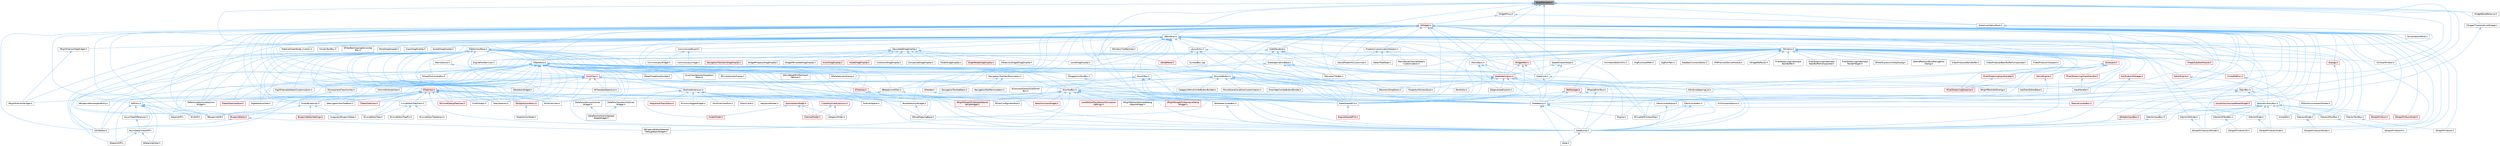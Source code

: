 digraph "DrawElements.h"
{
 // INTERACTIVE_SVG=YES
 // LATEX_PDF_SIZE
  bgcolor="transparent";
  edge [fontname=Helvetica,fontsize=10,labelfontname=Helvetica,labelfontsize=10];
  node [fontname=Helvetica,fontsize=10,shape=box,height=0.2,width=0.4];
  Node1 [id="Node000001",label="DrawElements.h",height=0.2,width=0.4,color="gray40", fillcolor="grey60", style="filled", fontcolor="black",tooltip=" "];
  Node1 -> Node2 [id="edge1_Node000001_Node000002",dir="back",color="steelblue1",style="solid",tooltip=" "];
  Node2 [id="Node000002",label="PaintUtils.h",height=0.2,width=0.4,color="grey40", fillcolor="white", style="filled",URL="$d9/da6/PaintUtils_8h.html",tooltip=" "];
  Node1 -> Node3 [id="edge2_Node000001_Node000003",dir="back",color="steelblue1",style="solid",tooltip=" "];
  Node3 [id="Node000003",label="SBoxPanel.h",height=0.2,width=0.4,color="grey40", fillcolor="white", style="filled",URL="$d8/de6/SBoxPanel_8h.html",tooltip=" "];
  Node3 -> Node4 [id="edge3_Node000003_Node000004",dir="back",color="steelblue1",style="solid",tooltip=" "];
  Node4 [id="Node000004",label="BoneDragDropOp.h",height=0.2,width=0.4,color="grey40", fillcolor="white", style="filled",URL="$d9/dba/BoneDragDropOp_8h.html",tooltip=" "];
  Node3 -> Node5 [id="edge4_Node000003_Node000005",dir="back",color="steelblue1",style="solid",tooltip=" "];
  Node5 [id="Node000005",label="ClassDragDropOp.h",height=0.2,width=0.4,color="grey40", fillcolor="white", style="filled",URL="$d5/d37/ClassDragDropOp_8h.html",tooltip=" "];
  Node3 -> Node6 [id="edge5_Node000003_Node000006",dir="back",color="steelblue1",style="solid",tooltip=" "];
  Node6 [id="Node000006",label="CommonLoadGuard.h",height=0.2,width=0.4,color="grey40", fillcolor="white", style="filled",URL="$d1/da1/CommonLoadGuard_8h.html",tooltip=" "];
  Node6 -> Node7 [id="edge6_Node000006_Node000007",dir="back",color="steelblue1",style="solid",tooltip=" "];
  Node7 [id="Node000007",label="CommonLazyImage.h",height=0.2,width=0.4,color="grey40", fillcolor="white", style="filled",URL="$d2/d74/CommonLazyImage_8h.html",tooltip=" "];
  Node6 -> Node8 [id="edge7_Node000006_Node000008",dir="back",color="steelblue1",style="solid",tooltip=" "];
  Node8 [id="Node000008",label="CommonLazyWidget.h",height=0.2,width=0.4,color="grey40", fillcolor="white", style="filled",URL="$d2/db7/CommonLazyWidget_8h.html",tooltip=" "];
  Node3 -> Node9 [id="edge8_Node000003_Node000009",dir="back",color="steelblue1",style="solid",tooltip=" "];
  Node9 [id="Node000009",label="DecoratedDragDropOp.h",height=0.2,width=0.4,color="grey40", fillcolor="white", style="filled",URL="$d6/d6a/DecoratedDragDropOp_8h.html",tooltip=" "];
  Node9 -> Node10 [id="edge9_Node000009_Node000010",dir="back",color="steelblue1",style="solid",tooltip=" "];
  Node10 [id="Node000010",label="ActorDragDropOp.h",height=0.2,width=0.4,color="red", fillcolor="#FFF0F0", style="filled",URL="$dd/d1a/ActorDragDropOp_8h.html",tooltip=" "];
  Node9 -> Node12 [id="edge10_Node000009_Node000012",dir="back",color="steelblue1",style="solid",tooltip=" "];
  Node12 [id="Node000012",label="AssetDragDropOp.h",height=0.2,width=0.4,color="red", fillcolor="#FFF0F0", style="filled",URL="$df/dda/AssetDragDropOp_8h.html",tooltip=" "];
  Node9 -> Node14 [id="edge11_Node000009_Node000014",dir="back",color="steelblue1",style="solid",tooltip=" "];
  Node14 [id="Node000014",label="CollectionDragDropOp.h",height=0.2,width=0.4,color="grey40", fillcolor="white", style="filled",URL="$d6/d23/CollectionDragDropOp_8h.html",tooltip=" "];
  Node9 -> Node15 [id="edge12_Node000009_Node000015",dir="back",color="steelblue1",style="solid",tooltip=" "];
  Node15 [id="Node000015",label="CompositeDragDropOp.h",height=0.2,width=0.4,color="grey40", fillcolor="white", style="filled",URL="$dd/d84/CompositeDragDropOp_8h.html",tooltip=" "];
  Node9 -> Node16 [id="edge13_Node000009_Node000016",dir="back",color="steelblue1",style="solid",tooltip=" "];
  Node16 [id="Node000016",label="FolderDragDropOp.h",height=0.2,width=0.4,color="grey40", fillcolor="white", style="filled",URL="$d9/d22/FolderDragDropOp_8h.html",tooltip=" "];
  Node9 -> Node17 [id="edge14_Node000009_Node000017",dir="back",color="steelblue1",style="solid",tooltip=" "];
  Node17 [id="Node000017",label="GraphNodeDragDropOp.h",height=0.2,width=0.4,color="red", fillcolor="#FFF0F0", style="filled",URL="$d3/dbf/GraphNodeDragDropOp_8h.html",tooltip=" "];
  Node9 -> Node24 [id="edge15_Node000009_Node000024",dir="back",color="steelblue1",style="solid",tooltip=" "];
  Node24 [id="Node000024",label="HierarchyWidgetDragDropOp.h",height=0.2,width=0.4,color="grey40", fillcolor="white", style="filled",URL="$dd/dee/HierarchyWidgetDragDropOp_8h.html",tooltip=" "];
  Node9 -> Node25 [id="edge16_Node000009_Node000025",dir="back",color="steelblue1",style="solid",tooltip=" "];
  Node25 [id="Node000025",label="LevelDragDropOp.h",height=0.2,width=0.4,color="grey40", fillcolor="white", style="filled",URL="$dc/da5/LevelDragDropOp_8h.html",tooltip=" "];
  Node9 -> Node26 [id="edge17_Node000009_Node000026",dir="back",color="steelblue1",style="solid",tooltip=" "];
  Node26 [id="Node000026",label="NavigationToolItemDragDropOp.h",height=0.2,width=0.4,color="red", fillcolor="#FFF0F0", style="filled",URL="$d5/ddf/NavigationToolItemDragDropOp_8h.html",tooltip=" "];
  Node9 -> Node29 [id="edge18_Node000009_Node000029",dir="back",color="steelblue1",style="solid",tooltip=" "];
  Node29 [id="Node000029",label="WidgetPropertyDragDropOp.h",height=0.2,width=0.4,color="grey40", fillcolor="white", style="filled",URL="$dc/d6e/WidgetPropertyDragDropOp_8h.html",tooltip=" "];
  Node9 -> Node30 [id="edge19_Node000009_Node000030",dir="back",color="steelblue1",style="solid",tooltip=" "];
  Node30 [id="Node000030",label="WidgetTemplateDragDropOp.h",height=0.2,width=0.4,color="grey40", fillcolor="white", style="filled",URL="$dc/d8f/WidgetTemplateDragDropOp_8h.html",tooltip=" "];
  Node3 -> Node31 [id="edge20_Node000003_Node000031",dir="back",color="steelblue1",style="solid",tooltip=" "];
  Node31 [id="Node000031",label="DiffUtils.h",height=0.2,width=0.4,color="grey40", fillcolor="white", style="filled",URL="$d4/d91/DiffUtils_8h.html",tooltip=" "];
  Node31 -> Node32 [id="edge21_Node000031_Node000032",dir="back",color="steelblue1",style="solid",tooltip=" "];
  Node32 [id="Node000032",label="AsyncDetailViewDiff.h",height=0.2,width=0.4,color="grey40", fillcolor="white", style="filled",URL="$dc/d54/AsyncDetailViewDiff_8h.html",tooltip=" "];
  Node32 -> Node33 [id="edge22_Node000032_Node000033",dir="back",color="steelblue1",style="solid",tooltip=" "];
  Node33 [id="Node000033",label="SDetailsDiff.h",height=0.2,width=0.4,color="grey40", fillcolor="white", style="filled",URL="$da/d09/SDetailsDiff_8h.html",tooltip=" "];
  Node32 -> Node34 [id="edge23_Node000032_Node000034",dir="back",color="steelblue1",style="solid",tooltip=" "];
  Node34 [id="Node000034",label="SDetailsSplitter.h",height=0.2,width=0.4,color="grey40", fillcolor="white", style="filled",URL="$d5/de5/SDetailsSplitter_8h.html",tooltip=" "];
  Node31 -> Node35 [id="edge24_Node000031_Node000035",dir="back",color="steelblue1",style="solid",tooltip=" "];
  Node35 [id="Node000035",label="AsyncTreeDifferences.h",height=0.2,width=0.4,color="grey40", fillcolor="white", style="filled",URL="$dd/d63/AsyncTreeDifferences_8h.html",tooltip=" "];
  Node35 -> Node32 [id="edge25_Node000035_Node000032",dir="back",color="steelblue1",style="solid",tooltip=" "];
  Node31 -> Node36 [id="edge26_Node000031_Node000036",dir="back",color="steelblue1",style="solid",tooltip=" "];
  Node36 [id="Node000036",label="DetailsDiff.h",height=0.2,width=0.4,color="grey40", fillcolor="white", style="filled",URL="$de/dfc/DetailsDiff_8h.html",tooltip=" "];
  Node31 -> Node37 [id="edge27_Node000031_Node000037",dir="back",color="steelblue1",style="solid",tooltip=" "];
  Node37 [id="Node000037",label="SBlueprintDiff.h",height=0.2,width=0.4,color="grey40", fillcolor="white", style="filled",URL="$de/d6d/SBlueprintDiff_8h.html",tooltip=" "];
  Node31 -> Node38 [id="edge28_Node000031_Node000038",dir="back",color="steelblue1",style="solid",tooltip=" "];
  Node38 [id="Node000038",label="SCSDiff.h",height=0.2,width=0.4,color="grey40", fillcolor="white", style="filled",URL="$da/dc5/SCSDiff_8h.html",tooltip=" "];
  Node31 -> Node33 [id="edge29_Node000031_Node000033",dir="back",color="steelblue1",style="solid",tooltip=" "];
  Node31 -> Node34 [id="edge30_Node000031_Node000034",dir="back",color="steelblue1",style="solid",tooltip=" "];
  Node3 -> Node39 [id="edge31_Node000003_Node000039",dir="back",color="steelblue1",style="solid",tooltip=" "];
  Node39 [id="Node000039",label="GameModeInfoCustomizer.h",height=0.2,width=0.4,color="grey40", fillcolor="white", style="filled",URL="$d5/df3/GameModeInfoCustomizer_8h.html",tooltip=" "];
  Node3 -> Node40 [id="edge32_Node000003_Node000040",dir="back",color="steelblue1",style="solid",tooltip=" "];
  Node40 [id="Node000040",label="LayoutUtils.h",height=0.2,width=0.4,color="grey40", fillcolor="white", style="filled",URL="$d2/d09/LayoutUtils_8h.html",tooltip=" "];
  Node40 -> Node41 [id="edge33_Node000040_Node000041",dir="back",color="steelblue1",style="solid",tooltip=" "];
  Node41 [id="Node000041",label="SLinkedBox.cpp",height=0.2,width=0.4,color="grey40", fillcolor="white", style="filled",URL="$de/dd2/SLinkedBox_8cpp.html",tooltip=" "];
  Node40 -> Node42 [id="edge34_Node000040_Node000042",dir="back",color="steelblue1",style="solid",tooltip=" "];
  Node42 [id="Node000042",label="SNodePanel.h",height=0.2,width=0.4,color="red", fillcolor="#FFF0F0", style="filled",URL="$da/db1/SNodePanel_8h.html",tooltip=" "];
  Node40 -> Node108 [id="edge35_Node000040_Node000108",dir="back",color="steelblue1",style="solid",tooltip=" "];
  Node108 [id="Node000108",label="SlateCore.h",height=0.2,width=0.4,color="grey40", fillcolor="white", style="filled",URL="$dc/d03/SlateCore_8h.html",tooltip=" "];
  Node108 -> Node109 [id="edge36_Node000108_Node000109",dir="back",color="steelblue1",style="solid",tooltip=" "];
  Node109 [id="Node000109",label="Engine.h",height=0.2,width=0.4,color="grey40", fillcolor="white", style="filled",URL="$d1/d34/Public_2Engine_8h.html",tooltip=" "];
  Node108 -> Node110 [id="edge37_Node000108_Node000110",dir="back",color="steelblue1",style="solid",tooltip=" "];
  Node110 [id="Node000110",label="SlateBasics.h",height=0.2,width=0.4,color="grey40", fillcolor="white", style="filled",URL="$da/d2f/SlateBasics_8h.html",tooltip=" "];
  Node110 -> Node109 [id="edge38_Node000110_Node000109",dir="back",color="steelblue1",style="solid",tooltip=" "];
  Node110 -> Node111 [id="edge39_Node000110_Node000111",dir="back",color="steelblue1",style="solid",tooltip=" "];
  Node111 [id="Node000111",label="Slate.h",height=0.2,width=0.4,color="grey40", fillcolor="white", style="filled",URL="$d2/dc0/Slate_8h.html",tooltip=" "];
  Node110 -> Node112 [id="edge40_Node000110_Node000112",dir="back",color="steelblue1",style="solid",tooltip=" "];
  Node112 [id="Node000112",label="SlateExtras.h",height=0.2,width=0.4,color="grey40", fillcolor="white", style="filled",URL="$d8/dec/SlateExtras_8h.html",tooltip=" "];
  Node112 -> Node111 [id="edge41_Node000112_Node000111",dir="back",color="steelblue1",style="solid",tooltip=" "];
  Node110 -> Node113 [id="edge42_Node000110_Node000113",dir="back",color="steelblue1",style="solid",tooltip=" "];
  Node113 [id="Node000113",label="UnrealEd.h",height=0.2,width=0.4,color="grey40", fillcolor="white", style="filled",URL="$d2/d5f/UnrealEd_8h.html",tooltip=" "];
  Node40 -> Node114 [id="edge43_Node000040_Node000114",dir="back",color="steelblue1",style="solid",tooltip=" "];
  Node114 [id="Node000114",label="SlateSharedPCH.h",height=0.2,width=0.4,color="grey40", fillcolor="white", style="filled",URL="$d1/dfc/SlateSharedPCH_8h.html",tooltip=" "];
  Node114 -> Node115 [id="edge44_Node000114_Node000115",dir="back",color="steelblue1",style="solid",tooltip=" "];
  Node115 [id="Node000115",label="EngineSharedPCH.h",height=0.2,width=0.4,color="red", fillcolor="#FFF0F0", style="filled",URL="$dc/dbb/EngineSharedPCH_8h.html",tooltip=" "];
  Node3 -> Node25 [id="edge45_Node000003_Node000025",dir="back",color="steelblue1",style="solid",tooltip=" "];
  Node3 -> Node117 [id="edge46_Node000003_Node000117",dir="back",color="steelblue1",style="solid",tooltip=" "];
  Node117 [id="Node000117",label="MaterialGraphNode_Custom.h",height=0.2,width=0.4,color="grey40", fillcolor="white", style="filled",URL="$d5/d6c/MaterialGraphNode__Custom_8h.html",tooltip=" "];
  Node3 -> Node118 [id="edge47_Node000003_Node000118",dir="back",color="steelblue1",style="solid",tooltip=" "];
  Node118 [id="Node000118",label="PropertyCustomizationHelpers.h",height=0.2,width=0.4,color="grey40", fillcolor="white", style="filled",URL="$d7/dd0/PropertyCustomizationHelpers_8h.html",tooltip=" "];
  Node118 -> Node119 [id="edge48_Node000118_Node000119",dir="back",color="steelblue1",style="solid",tooltip=" "];
  Node119 [id="Node000119",label="DetailTreeNode.h",height=0.2,width=0.4,color="grey40", fillcolor="white", style="filled",URL="$d8/d32/DetailTreeNode_8h.html",tooltip=" "];
  Node118 -> Node39 [id="edge49_Node000118_Node000039",dir="back",color="steelblue1",style="solid",tooltip=" "];
  Node118 -> Node120 [id="edge50_Node000118_Node000120",dir="back",color="steelblue1",style="solid",tooltip=" "];
  Node120 [id="Node000120",label="PerlinNoiseChannelDetails\lCustomization.h",height=0.2,width=0.4,color="grey40", fillcolor="white", style="filled",URL="$d6/df3/PerlinNoiseChannelDetailsCustomization_8h.html",tooltip=" "];
  Node3 -> Node121 [id="edge51_Node000003_Node000121",dir="back",color="steelblue1",style="solid",tooltip=" "];
  Node121 [id="Node000121",label="SAudioTextBox.h",height=0.2,width=0.4,color="grey40", fillcolor="white", style="filled",URL="$da/da3/SAudioTextBox_8h.html",tooltip=" "];
  Node3 -> Node122 [id="edge52_Node000003_Node000122",dir="back",color="steelblue1",style="solid",tooltip=" "];
  Node122 [id="Node000122",label="SBreadcrumbTrail.h",height=0.2,width=0.4,color="grey40", fillcolor="white", style="filled",URL="$d4/de2/SBreadcrumbTrail_8h.html",tooltip=" "];
  Node122 -> Node123 [id="edge53_Node000122_Node000123",dir="back",color="steelblue1",style="solid",tooltip=" "];
  Node123 [id="Node000123",label="STableTreeView.h",height=0.2,width=0.4,color="red", fillcolor="#FFF0F0", style="filled",URL="$dd/d46/STableTreeView_8h.html",tooltip=" "];
  Node122 -> Node112 [id="edge54_Node000122_Node000112",dir="back",color="steelblue1",style="solid",tooltip=" "];
  Node3 -> Node126 [id="edge55_Node000003_Node000126",dir="back",color="steelblue1",style="solid",tooltip=" "];
  Node126 [id="Node000126",label="SComboButton.h",height=0.2,width=0.4,color="grey40", fillcolor="white", style="filled",URL="$dc/d43/SComboButton_8h.html",tooltip=" "];
  Node126 -> Node127 [id="edge56_Node000126_Node000127",dir="back",color="steelblue1",style="solid",tooltip=" "];
  Node127 [id="Node000127",label="CategoryMenuComboButtonBuilder.h",height=0.2,width=0.4,color="grey40", fillcolor="white", style="filled",URL="$df/d7b/CategoryMenuComboButtonBuilder_8h.html",tooltip=" "];
  Node126 -> Node128 [id="edge57_Node000126_Node000128",dir="back",color="steelblue1",style="solid",tooltip=" "];
  Node128 [id="Node000128",label="MovieSceneConditionCustomization.h",height=0.2,width=0.4,color="grey40", fillcolor="white", style="filled",URL="$db/d7d/MovieSceneConditionCustomization_8h.html",tooltip=" "];
  Node126 -> Node129 [id="edge58_Node000126_Node000129",dir="back",color="steelblue1",style="solid",tooltip=" "];
  Node129 [id="Node000129",label="OverridesComboButtonBuilder.h",height=0.2,width=0.4,color="grey40", fillcolor="white", style="filled",URL="$d5/dac/OverridesComboButtonBuilder_8h.html",tooltip=" "];
  Node126 -> Node130 [id="edge59_Node000126_Node000130",dir="back",color="steelblue1",style="solid",tooltip=" "];
  Node130 [id="Node000130",label="SBoneMappingBase.h",height=0.2,width=0.4,color="grey40", fillcolor="white", style="filled",URL="$d7/d49/SBoneMappingBase_8h.html",tooltip=" "];
  Node126 -> Node131 [id="edge60_Node000126_Node000131",dir="back",color="steelblue1",style="solid",tooltip=" "];
  Node131 [id="Node000131",label="SComboBox.h",height=0.2,width=0.4,color="grey40", fillcolor="white", style="filled",URL="$d2/dd5/SComboBox_8h.html",tooltip=" "];
  Node131 -> Node132 [id="edge61_Node000131_Node000132",dir="back",color="steelblue1",style="solid",tooltip=" "];
  Node132 [id="Node000132",label="DataflowTransformOutliner\lWidget.h",height=0.2,width=0.4,color="grey40", fillcolor="white", style="filled",URL="$d8/df9/DataflowTransformOutlinerWidget_8h.html",tooltip=" "];
  Node132 -> Node133 [id="edge62_Node000132_Node000133",dir="back",color="steelblue1",style="solid",tooltip=" "];
  Node133 [id="Node000133",label="DataflowCollectionSpread\lSheetWidget.h",height=0.2,width=0.4,color="grey40", fillcolor="white", style="filled",URL="$da/da3/DataflowCollectionSpreadSheetWidget_8h.html",tooltip=" "];
  Node131 -> Node134 [id="edge63_Node000131_Node000134",dir="back",color="steelblue1",style="solid",tooltip=" "];
  Node134 [id="Node000134",label="DataflowVerticesOutliner\lWidget.h",height=0.2,width=0.4,color="grey40", fillcolor="white", style="filled",URL="$dd/deb/DataflowVerticesOutlinerWidget_8h.html",tooltip=" "];
  Node134 -> Node133 [id="edge64_Node000134_Node000133",dir="back",color="steelblue1",style="solid",tooltip=" "];
  Node131 -> Node135 [id="edge65_Node000131_Node000135",dir="back",color="steelblue1",style="solid",tooltip=" "];
  Node135 [id="Node000135",label="LevelEditorPlayNetworkEmulation\lSettings.h",height=0.2,width=0.4,color="red", fillcolor="#FFF0F0", style="filled",URL="$d4/d35/LevelEditorPlayNetworkEmulationSettings_8h.html",tooltip=" "];
  Node131 -> Node137 [id="edge66_Node000131_Node000137",dir="back",color="steelblue1",style="solid",tooltip=" "];
  Node137 [id="Node000137",label="SAudioOscilloscopePanelWidget.h",height=0.2,width=0.4,color="red", fillcolor="#FFF0F0", style="filled",URL="$db/d7e/SAudioOscilloscopePanelWidget_8h.html",tooltip=" "];
  Node131 -> Node140 [id="edge67_Node000131_Node000140",dir="back",color="steelblue1",style="solid",tooltip=" "];
  Node140 [id="Node000140",label="SBlueprintEditorSelected\lDebugObjectWidget.h",height=0.2,width=0.4,color="grey40", fillcolor="white", style="filled",URL="$de/d6c/SBlueprintEditorSelectedDebugObjectWidget_8h.html",tooltip=" "];
  Node131 -> Node141 [id="edge68_Node000131_Node000141",dir="back",color="steelblue1",style="solid",tooltip=" "];
  Node141 [id="Node000141",label="SCSVImportOptions.h",height=0.2,width=0.4,color="grey40", fillcolor="white", style="filled",URL="$d7/dfe/SCSVImportOptions_8h.html",tooltip=" "];
  Node131 -> Node142 [id="edge69_Node000131_Node000142",dir="back",color="steelblue1",style="solid",tooltip=" "];
  Node142 [id="Node000142",label="SEditableComboBox.h",height=0.2,width=0.4,color="grey40", fillcolor="white", style="filled",URL="$d0/d8c/SEditableComboBox_8h.html",tooltip=" "];
  Node142 -> Node112 [id="edge70_Node000142_Node000112",dir="back",color="steelblue1",style="solid",tooltip=" "];
  Node131 -> Node143 [id="edge71_Node000131_Node000143",dir="back",color="steelblue1",style="solid",tooltip=" "];
  Node143 [id="Node000143",label="SFilterConfiguratorRow.h",height=0.2,width=0.4,color="grey40", fillcolor="white", style="filled",URL="$d2/d18/SFilterConfiguratorRow_8h.html",tooltip=" "];
  Node131 -> Node144 [id="edge72_Node000131_Node000144",dir="back",color="steelblue1",style="solid",tooltip=" "];
  Node144 [id="Node000144",label="SNameComboBox.h",height=0.2,width=0.4,color="red", fillcolor="#FFF0F0", style="filled",URL="$d8/d4b/SNameComboBox_8h.html",tooltip=" "];
  Node131 -> Node23 [id="edge73_Node000131_Node000023",dir="back",color="steelblue1",style="solid",tooltip=" "];
  Node23 [id="Node000023",label="SRigVMEditorSelectedDebug\lObjectWidget.h",height=0.2,width=0.4,color="grey40", fillcolor="white", style="filled",URL="$d9/dcd/SRigVMEditorSelectedDebugObjectWidget_8h.html",tooltip=" "];
  Node131 -> Node145 [id="edge74_Node000131_Node000145",dir="back",color="steelblue1",style="solid",tooltip=" "];
  Node145 [id="Node000145",label="SRigVMGraphPinEditableName\lValueWidget.h",height=0.2,width=0.4,color="red", fillcolor="#FFF0F0", style="filled",URL="$da/d0c/SRigVMGraphPinEditableNameValueWidget_8h.html",tooltip=" "];
  Node131 -> Node146 [id="edge75_Node000131_Node000146",dir="back",color="steelblue1",style="solid",tooltip=" "];
  Node146 [id="Node000146",label="SRigVMGraphPinNameListValue\lWidget.h",height=0.2,width=0.4,color="red", fillcolor="#FFF0F0", style="filled",URL="$dc/dac/SRigVMGraphPinNameListValueWidget_8h.html",tooltip=" "];
  Node131 -> Node123 [id="edge76_Node000131_Node000123",dir="back",color="steelblue1",style="solid",tooltip=" "];
  Node131 -> Node148 [id="edge77_Node000131_Node000148",dir="back",color="steelblue1",style="solid",tooltip=" "];
  Node148 [id="Node000148",label="STextComboBox.h",height=0.2,width=0.4,color="grey40", fillcolor="white", style="filled",URL="$d6/d14/STextComboBox_8h.html",tooltip=" "];
  Node148 -> Node149 [id="edge78_Node000148_Node000149",dir="back",color="steelblue1",style="solid",tooltip=" "];
  Node149 [id="Node000149",label="SFixupSelfContextDlg.h",height=0.2,width=0.4,color="grey40", fillcolor="white", style="filled",URL="$d5/da4/SFixupSelfContextDlg_8h.html",tooltip=" "];
  Node148 -> Node112 [id="edge79_Node000148_Node000112",dir="back",color="steelblue1",style="solid",tooltip=" "];
  Node131 -> Node150 [id="edge80_Node000131_Node000150",dir="back",color="steelblue1",style="solid",tooltip=" "];
  Node150 [id="Node000150",label="STextComboPopup.h",height=0.2,width=0.4,color="grey40", fillcolor="white", style="filled",URL="$d1/d76/STextComboPopup_8h.html",tooltip=" "];
  Node150 -> Node112 [id="edge81_Node000150_Node000112",dir="back",color="steelblue1",style="solid",tooltip=" "];
  Node131 -> Node151 [id="edge82_Node000131_Node000151",dir="back",color="steelblue1",style="solid",tooltip=" "];
  Node151 [id="Node000151",label="SelectionViewWidget.h",height=0.2,width=0.4,color="red", fillcolor="#FFF0F0", style="filled",URL="$dc/db5/SelectionViewWidget_8h.html",tooltip=" "];
  Node131 -> Node110 [id="edge83_Node000131_Node000110",dir="back",color="steelblue1",style="solid",tooltip=" "];
  Node131 -> Node112 [id="edge84_Node000131_Node000112",dir="back",color="steelblue1",style="solid",tooltip=" "];
  Node131 -> Node114 [id="edge85_Node000131_Node000114",dir="back",color="steelblue1",style="solid",tooltip=" "];
  Node126 -> Node158 [id="edge86_Node000126_Node000158",dir="back",color="steelblue1",style="solid",tooltip=" "];
  Node158 [id="Node000158",label="SComponentClassCombo.h",height=0.2,width=0.4,color="grey40", fillcolor="white", style="filled",URL="$dc/df2/SComponentClassCombo_8h.html",tooltip=" "];
  Node158 -> Node159 [id="edge87_Node000158_Node000159",dir="back",color="steelblue1",style="solid",tooltip=" "];
  Node159 [id="Node000159",label="SSCSEditor.h",height=0.2,width=0.4,color="grey40", fillcolor="white", style="filled",URL="$d0/d2e/SSCSEditor_8h.html",tooltip=" "];
  Node126 -> Node160 [id="edge88_Node000126_Node000160",dir="back",color="steelblue1",style="solid",tooltip=" "];
  Node160 [id="Node000160",label="SGridLineSpacingList.h",height=0.2,width=0.4,color="grey40", fillcolor="white", style="filled",URL="$db/d48/SGridLineSpacingList_8h.html",tooltip=" "];
  Node126 -> Node161 [id="edge89_Node000126_Node000161",dir="back",color="steelblue1",style="solid",tooltip=" "];
  Node161 [id="Node000161",label="SNumericDropDown.h",height=0.2,width=0.4,color="grey40", fillcolor="white", style="filled",URL="$d3/d12/SNumericDropDown_8h.html",tooltip=" "];
  Node126 -> Node162 [id="edge90_Node000126_Node000162",dir="back",color="steelblue1",style="solid",tooltip=" "];
  Node162 [id="Node000162",label="SPopUpErrorText.h",height=0.2,width=0.4,color="grey40", fillcolor="white", style="filled",URL="$d7/d15/SPopUpErrorText_8h.html",tooltip=" "];
  Node162 -> Node110 [id="edge91_Node000162_Node000110",dir="back",color="steelblue1",style="solid",tooltip=" "];
  Node162 -> Node112 [id="edge92_Node000162_Node000112",dir="back",color="steelblue1",style="solid",tooltip=" "];
  Node126 -> Node145 [id="edge93_Node000126_Node000145",dir="back",color="steelblue1",style="solid",tooltip=" "];
  Node126 -> Node146 [id="edge94_Node000126_Node000146",dir="back",color="steelblue1",style="solid",tooltip=" "];
  Node126 -> Node110 [id="edge95_Node000126_Node000110",dir="back",color="steelblue1",style="solid",tooltip=" "];
  Node126 -> Node112 [id="edge96_Node000126_Node000112",dir="back",color="steelblue1",style="solid",tooltip=" "];
  Node126 -> Node114 [id="edge97_Node000126_Node000114",dir="back",color="steelblue1",style="solid",tooltip=" "];
  Node3 -> Node142 [id="edge98_Node000003_Node000142",dir="back",color="steelblue1",style="solid",tooltip=" "];
  Node3 -> Node163 [id="edge99_Node000003_Node000163",dir="back",color="steelblue1",style="solid",tooltip=" "];
  Node163 [id="Node000163",label="SFilterBarClippingHorizontal\lBox.h",height=0.2,width=0.4,color="grey40", fillcolor="white", style="filled",URL="$dd/d94/SFilterBarClippingHorizontalBox_8h.html",tooltip=" "];
  Node3 -> Node160 [id="edge100_Node000003_Node000160",dir="back",color="steelblue1",style="solid",tooltip=" "];
  Node3 -> Node164 [id="edge101_Node000003_Node000164",dir="back",color="steelblue1",style="solid",tooltip=" "];
  Node164 [id="Node000164",label="SHeader.h",height=0.2,width=0.4,color="grey40", fillcolor="white", style="filled",URL="$de/d21/SHeader_8h.html",tooltip=" "];
  Node164 -> Node110 [id="edge102_Node000164_Node000110",dir="back",color="steelblue1",style="solid",tooltip=" "];
  Node164 -> Node112 [id="edge103_Node000164_Node000112",dir="back",color="steelblue1",style="solid",tooltip=" "];
  Node3 -> Node161 [id="edge104_Node000003_Node000161",dir="back",color="steelblue1",style="solid",tooltip=" "];
  Node3 -> Node165 [id="edge105_Node000003_Node000165",dir="back",color="steelblue1",style="solid",tooltip=" "];
  Node165 [id="Node000165",label="SNumericEntryBox.h",height=0.2,width=0.4,color="grey40", fillcolor="white", style="filled",URL="$d8/d1a/SNumericEntryBox_8h.html",tooltip=" "];
  Node165 -> Node80 [id="edge106_Node000165_Node000080",dir="back",color="steelblue1",style="solid",tooltip=" "];
  Node80 [id="Node000080",label="SGraphPinNum.h",height=0.2,width=0.4,color="red", fillcolor="#FFF0F0", style="filled",URL="$d7/da4/SGraphPinNum_8h.html",tooltip=" "];
  Node165 -> Node82 [id="edge107_Node000165_Node000082",dir="back",color="steelblue1",style="solid",tooltip=" "];
  Node82 [id="Node000082",label="SGraphPinNumSlider.h",height=0.2,width=0.4,color="red", fillcolor="#FFF0F0", style="filled",URL="$d5/d00/SGraphPinNumSlider_8h.html",tooltip=" "];
  Node165 -> Node90 [id="edge108_Node000165_Node000090",dir="back",color="steelblue1",style="solid",tooltip=" "];
  Node90 [id="Node000090",label="SGraphPinVector2DSlider.h",height=0.2,width=0.4,color="grey40", fillcolor="white", style="filled",URL="$d7/d05/SGraphPinVector2DSlider_8h.html",tooltip=" "];
  Node165 -> Node93 [id="edge109_Node000165_Node000093",dir="back",color="steelblue1",style="solid",tooltip=" "];
  Node93 [id="Node000093",label="SGraphPinVectorSlider.h",height=0.2,width=0.4,color="grey40", fillcolor="white", style="filled",URL="$dc/d38/SGraphPinVectorSlider_8h.html",tooltip=" "];
  Node165 -> Node166 [id="edge110_Node000165_Node000166",dir="back",color="steelblue1",style="solid",tooltip=" "];
  Node166 [id="Node000166",label="SRotatorInputBox.h",height=0.2,width=0.4,color="red", fillcolor="#FFF0F0", style="filled",URL="$de/dd2/SRotatorInputBox_8h.html",tooltip=" "];
  Node166 -> Node112 [id="edge111_Node000166_Node000112",dir="back",color="steelblue1",style="solid",tooltip=" "];
  Node165 -> Node167 [id="edge112_Node000165_Node000167",dir="back",color="steelblue1",style="solid",tooltip=" "];
  Node167 [id="Node000167",label="SVector2DSlider.h",height=0.2,width=0.4,color="grey40", fillcolor="white", style="filled",URL="$de/d67/SVector2DSlider_8h.html",tooltip=" "];
  Node167 -> Node90 [id="edge113_Node000167_Node000090",dir="back",color="steelblue1",style="solid",tooltip=" "];
  Node165 -> Node168 [id="edge114_Node000165_Node000168",dir="back",color="steelblue1",style="solid",tooltip=" "];
  Node168 [id="Node000168",label="SVector2DTextBox.h",height=0.2,width=0.4,color="grey40", fillcolor="white", style="filled",URL="$d6/d71/SVector2DTextBox_8h.html",tooltip=" "];
  Node168 -> Node89 [id="edge115_Node000168_Node000089",dir="back",color="steelblue1",style="solid",tooltip=" "];
  Node89 [id="Node000089",label="SGraphPinVector2D.h",height=0.2,width=0.4,color="grey40", fillcolor="white", style="filled",URL="$d7/d67/SGraphPinVector2D_8h.html",tooltip=" "];
  Node165 -> Node169 [id="edge116_Node000165_Node000169",dir="back",color="steelblue1",style="solid",tooltip=" "];
  Node169 [id="Node000169",label="SVector4Slider.h",height=0.2,width=0.4,color="grey40", fillcolor="white", style="filled",URL="$d4/dec/SVector4Slider_8h.html",tooltip=" "];
  Node169 -> Node92 [id="edge117_Node000169_Node000092",dir="back",color="steelblue1",style="solid",tooltip=" "];
  Node92 [id="Node000092",label="SGraphPinVector4Slider.h",height=0.2,width=0.4,color="grey40", fillcolor="white", style="filled",URL="$d9/db8/SGraphPinVector4Slider_8h.html",tooltip=" "];
  Node165 -> Node170 [id="edge118_Node000165_Node000170",dir="back",color="steelblue1",style="solid",tooltip=" "];
  Node170 [id="Node000170",label="SVector4TextBox.h",height=0.2,width=0.4,color="grey40", fillcolor="white", style="filled",URL="$dd/da4/SVector4TextBox_8h.html",tooltip=" "];
  Node170 -> Node91 [id="edge119_Node000170_Node000091",dir="back",color="steelblue1",style="solid",tooltip=" "];
  Node91 [id="Node000091",label="SGraphPinVector4.h",height=0.2,width=0.4,color="grey40", fillcolor="white", style="filled",URL="$d4/d94/SGraphPinVector4_8h.html",tooltip=" "];
  Node165 -> Node171 [id="edge120_Node000165_Node000171",dir="back",color="steelblue1",style="solid",tooltip=" "];
  Node171 [id="Node000171",label="SVectorInputBox.h",height=0.2,width=0.4,color="grey40", fillcolor="white", style="filled",URL="$df/d44/SVectorInputBox_8h.html",tooltip=" "];
  Node171 -> Node112 [id="edge121_Node000171_Node000112",dir="back",color="steelblue1",style="solid",tooltip=" "];
  Node165 -> Node172 [id="edge122_Node000165_Node000172",dir="back",color="steelblue1",style="solid",tooltip=" "];
  Node172 [id="Node000172",label="SVectorSlider.h",height=0.2,width=0.4,color="grey40", fillcolor="white", style="filled",URL="$d2/db5/SVectorSlider_8h.html",tooltip=" "];
  Node172 -> Node93 [id="edge123_Node000172_Node000093",dir="back",color="steelblue1",style="solid",tooltip=" "];
  Node165 -> Node173 [id="edge124_Node000165_Node000173",dir="back",color="steelblue1",style="solid",tooltip=" "];
  Node173 [id="Node000173",label="SVectorTextBox.h",height=0.2,width=0.4,color="grey40", fillcolor="white", style="filled",URL="$df/db8/SVectorTextBox_8h.html",tooltip=" "];
  Node173 -> Node88 [id="edge125_Node000173_Node000088",dir="back",color="steelblue1",style="solid",tooltip=" "];
  Node88 [id="Node000088",label="SGraphPinVector.h",height=0.2,width=0.4,color="grey40", fillcolor="white", style="filled",URL="$d8/de7/SGraphPinVector_8h.html",tooltip=" "];
  Node165 -> Node112 [id="edge126_Node000165_Node000112",dir="back",color="steelblue1",style="solid",tooltip=" "];
  Node3 -> Node174 [id="edge127_Node000003_Node000174",dir="back",color="steelblue1",style="solid",tooltip=" "];
  Node174 [id="Node000174",label="SRigVMVariantTagWidget.h",height=0.2,width=0.4,color="grey40", fillcolor="white", style="filled",URL="$d4/d38/SRigVMVariantTagWidget_8h.html",tooltip=" "];
  Node174 -> Node175 [id="edge128_Node000174_Node000175",dir="back",color="steelblue1",style="solid",tooltip=" "];
  Node175 [id="Node000175",label="SRigVMVariantWidget.h",height=0.2,width=0.4,color="grey40", fillcolor="white", style="filled",URL="$d5/d61/SRigVMVariantWidget_8h.html",tooltip=" "];
  Node3 -> Node175 [id="edge129_Node000003_Node000175",dir="back",color="steelblue1",style="solid",tooltip=" "];
  Node3 -> Node159 [id="edge130_Node000003_Node000159",dir="back",color="steelblue1",style="solid",tooltip=" "];
  Node3 -> Node176 [id="edge131_Node000003_Node000176",dir="back",color="steelblue1",style="solid",tooltip=" "];
  Node176 [id="Node000176",label="SScrollBox.h",height=0.2,width=0.4,color="grey40", fillcolor="white", style="filled",URL="$d3/da2/SScrollBox_8h.html",tooltip=" "];
  Node176 -> Node122 [id="edge132_Node000176_Node000122",dir="back",color="steelblue1",style="solid",tooltip=" "];
  Node176 -> Node177 [id="edge133_Node000176_Node000177",dir="back",color="steelblue1",style="solid",tooltip=" "];
  Node177 [id="Node000177",label="SCommonHierarchicalScroll\lBox.h",height=0.2,width=0.4,color="grey40", fillcolor="white", style="filled",URL="$d8/dd5/SCommonHierarchicalScrollBox_8h.html",tooltip=" "];
  Node176 -> Node110 [id="edge134_Node000176_Node000110",dir="back",color="steelblue1",style="solid",tooltip=" "];
  Node176 -> Node112 [id="edge135_Node000176_Node000112",dir="back",color="steelblue1",style="solid",tooltip=" "];
  Node176 -> Node114 [id="edge136_Node000176_Node000114",dir="back",color="steelblue1",style="solid",tooltip=" "];
  Node3 -> Node178 [id="edge137_Node000003_Node000178",dir="back",color="steelblue1",style="solid",tooltip=" "];
  Node178 [id="Node000178",label="SSegmentedControl.h",height=0.2,width=0.4,color="grey40", fillcolor="white", style="filled",URL="$d3/d4f/SSegmentedControl_8h.html",tooltip=" "];
  Node3 -> Node179 [id="edge138_Node000003_Node000179",dir="back",color="steelblue1",style="solid",tooltip=" "];
  Node179 [id="Node000179",label="SSkeletonWidget.h",height=0.2,width=0.4,color="grey40", fillcolor="white", style="filled",URL="$dd/da7/SSkeletonWidget_8h.html",tooltip=" "];
  Node3 -> Node180 [id="edge139_Node000003_Node000180",dir="back",color="steelblue1",style="solid",tooltip=" "];
  Node180 [id="Node000180",label="SSpinBox.h",height=0.2,width=0.4,color="grey40", fillcolor="white", style="filled",URL="$d5/da5/SSpinBox_8h.html",tooltip=" "];
  Node180 -> Node165 [id="edge140_Node000180_Node000165",dir="back",color="steelblue1",style="solid",tooltip=" "];
  Node180 -> Node181 [id="edge141_Node000180_Node000181",dir="back",color="steelblue1",style="solid",tooltip=" "];
  Node181 [id="Node000181",label="STransformViewportToolbar.h",height=0.2,width=0.4,color="grey40", fillcolor="white", style="filled",URL="$d8/da8/STransformViewportToolbar_8h.html",tooltip=" "];
  Node180 -> Node110 [id="edge142_Node000180_Node000110",dir="back",color="steelblue1",style="solid",tooltip=" "];
  Node180 -> Node112 [id="edge143_Node000180_Node000112",dir="back",color="steelblue1",style="solid",tooltip=" "];
  Node3 -> Node182 [id="edge144_Node000003_Node000182",dir="back",color="steelblue1",style="solid",tooltip=" "];
  Node182 [id="Node000182",label="STableRow.h",height=0.2,width=0.4,color="grey40", fillcolor="white", style="filled",URL="$d8/d43/STableRow_8h.html",tooltip=" "];
  Node182 -> Node183 [id="edge145_Node000182_Node000183",dir="back",color="steelblue1",style="solid",tooltip=" "];
  Node183 [id="Node000183",label="BoneSelectionWidget.h",height=0.2,width=0.4,color="grey40", fillcolor="white", style="filled",URL="$d4/dd3/BoneSelectionWidget_8h.html",tooltip=" "];
  Node183 -> Node130 [id="edge146_Node000183_Node000130",dir="back",color="steelblue1",style="solid",tooltip=" "];
  Node182 -> Node184 [id="edge147_Node000182_Node000184",dir="back",color="steelblue1",style="solid",tooltip=" "];
  Node184 [id="Node000184",label="CurveEditorTreeTraits.h",height=0.2,width=0.4,color="grey40", fillcolor="white", style="filled",URL="$d4/d4a/CurveEditorTreeTraits_8h.html",tooltip=" "];
  Node184 -> Node185 [id="edge148_Node000184_Node000185",dir="back",color="steelblue1",style="solid",tooltip=" "];
  Node185 [id="Node000185",label="SCurveEditorTree.h",height=0.2,width=0.4,color="grey40", fillcolor="white", style="filled",URL="$da/da4/SCurveEditorTree_8h.html",tooltip=" "];
  Node184 -> Node186 [id="edge149_Node000184_Node000186",dir="back",color="steelblue1",style="solid",tooltip=" "];
  Node186 [id="Node000186",label="SCurveEditorTreePin.h",height=0.2,width=0.4,color="grey40", fillcolor="white", style="filled",URL="$db/d44/SCurveEditorTreePin_8h.html",tooltip=" "];
  Node184 -> Node187 [id="edge150_Node000184_Node000187",dir="back",color="steelblue1",style="solid",tooltip=" "];
  Node187 [id="Node000187",label="SCurveEditorTreeSelect.h",height=0.2,width=0.4,color="grey40", fillcolor="white", style="filled",URL="$d9/d58/SCurveEditorTreeSelect_8h.html",tooltip=" "];
  Node182 -> Node132 [id="edge151_Node000182_Node000132",dir="back",color="steelblue1",style="solid",tooltip=" "];
  Node182 -> Node134 [id="edge152_Node000182_Node000134",dir="back",color="steelblue1",style="solid",tooltip=" "];
  Node182 -> Node188 [id="edge153_Node000182_Node000188",dir="back",color="steelblue1",style="solid",tooltip=" "];
  Node188 [id="Node000188",label="DlgReferenceTree.h",height=0.2,width=0.4,color="grey40", fillcolor="white", style="filled",URL="$db/dd3/DlgReferenceTree_8h.html",tooltip=" "];
  Node182 -> Node189 [id="edge154_Node000182_Node000189",dir="back",color="steelblue1",style="solid",tooltip=" "];
  Node189 [id="Node000189",label="FindInBlueprints.h",height=0.2,width=0.4,color="grey40", fillcolor="white", style="filled",URL="$d0/d27/FindInBlueprints_8h.html",tooltip=" "];
  Node189 -> Node190 [id="edge155_Node000189_Node000190",dir="back",color="steelblue1",style="solid",tooltip=" "];
  Node190 [id="Node000190",label="BlueprintEditor.h",height=0.2,width=0.4,color="red", fillcolor="#FFF0F0", style="filled",URL="$df/d7d/BlueprintEditor_8h.html",tooltip=" "];
  Node190 -> Node140 [id="edge156_Node000190_Node000140",dir="back",color="steelblue1",style="solid",tooltip=" "];
  Node190 -> Node159 [id="edge157_Node000190_Node000159",dir="back",color="steelblue1",style="solid",tooltip=" "];
  Node189 -> Node200 [id="edge158_Node000189_Node000200",dir="back",color="steelblue1",style="solid",tooltip=" "];
  Node200 [id="Node000200",label="BlueprintEditorSettings.h",height=0.2,width=0.4,color="red", fillcolor="#FFF0F0", style="filled",URL="$d4/dbc/BlueprintEditorSettings_8h.html",tooltip=" "];
  Node189 -> Node202 [id="edge159_Node000189_Node000202",dir="back",color="steelblue1",style="solid",tooltip=" "];
  Node202 [id="Node000202",label="ImaginaryBlueprintData.h",height=0.2,width=0.4,color="grey40", fillcolor="white", style="filled",URL="$d9/d16/ImaginaryBlueprintData_8h.html",tooltip=" "];
  Node182 -> Node203 [id="edge160_Node000182_Node000203",dir="back",color="steelblue1",style="solid",tooltip=" "];
  Node203 [id="Node000203",label="FindInGraph.h",height=0.2,width=0.4,color="grey40", fillcolor="white", style="filled",URL="$de/d36/FindInGraph_8h.html",tooltip=" "];
  Node182 -> Node204 [id="edge161_Node000182_Node000204",dir="back",color="steelblue1",style="solid",tooltip=" "];
  Node204 [id="Node000204",label="IDetailDragDropHandler.h",height=0.2,width=0.4,color="grey40", fillcolor="white", style="filled",URL="$dd/d80/IDetailDragDropHandler_8h.html",tooltip=" "];
  Node182 -> Node205 [id="edge162_Node000182_Node000205",dir="back",color="steelblue1",style="solid",tooltip=" "];
  Node205 [id="Node000205",label="IOutlinerExtension.h",height=0.2,width=0.4,color="grey40", fillcolor="white", style="filled",URL="$db/d1a/IOutlinerExtension_8h.html",tooltip=" "];
  Node205 -> Node206 [id="edge163_Node000205_Node000206",dir="back",color="steelblue1",style="solid",tooltip=" "];
  Node206 [id="Node000206",label="CategoryModel.h",height=0.2,width=0.4,color="grey40", fillcolor="white", style="filled",URL="$db/dfe/CategoryModel_8h.html",tooltip=" "];
  Node205 -> Node207 [id="edge164_Node000205_Node000207",dir="back",color="steelblue1",style="solid",tooltip=" "];
  Node207 [id="Node000207",label="ChannelModel.h",height=0.2,width=0.4,color="red", fillcolor="#FFF0F0", style="filled",URL="$de/d30/ChannelModel_8h.html",tooltip=" "];
  Node205 -> Node209 [id="edge165_Node000205_Node000209",dir="back",color="steelblue1",style="solid",tooltip=" "];
  Node209 [id="Node000209",label="FolderModel.h",height=0.2,width=0.4,color="red", fillcolor="#FFF0F0", style="filled",URL="$d4/d1d/FolderModel_8h.html",tooltip=" "];
  Node205 -> Node211 [id="edge166_Node000205_Node000211",dir="back",color="steelblue1",style="solid",tooltip=" "];
  Node211 [id="Node000211",label="ISequencerTrackEditor.h",height=0.2,width=0.4,color="red", fillcolor="#FFF0F0", style="filled",URL="$df/dca/ISequencerTrackEditor_8h.html",tooltip=" "];
  Node205 -> Node242 [id="edge167_Node000205_Node000242",dir="back",color="steelblue1",style="solid",tooltip=" "];
  Node242 [id="Node000242",label="LinkedOutlinerExtension.h",height=0.2,width=0.4,color="red", fillcolor="#FFF0F0", style="filled",URL="$da/d0f/LinkedOutlinerExtension_8h.html",tooltip=" "];
  Node242 -> Node206 [id="edge168_Node000242_Node000206",dir="back",color="steelblue1",style="solid",tooltip=" "];
  Node242 -> Node207 [id="edge169_Node000242_Node000207",dir="back",color="steelblue1",style="solid",tooltip=" "];
  Node205 -> Node256 [id="edge170_Node000205_Node000256",dir="back",color="steelblue1",style="solid",tooltip=" "];
  Node256 [id="Node000256",label="OutlinerItemModel.h",height=0.2,width=0.4,color="red", fillcolor="#FFF0F0", style="filled",URL="$da/dbf/OutlinerItemModel_8h.html",tooltip=" "];
  Node256 -> Node206 [id="edge171_Node000256_Node000206",dir="back",color="steelblue1",style="solid",tooltip=" "];
  Node256 -> Node207 [id="edge172_Node000256_Node000207",dir="back",color="steelblue1",style="solid",tooltip=" "];
  Node256 -> Node209 [id="edge173_Node000256_Node000209",dir="back",color="steelblue1",style="solid",tooltip=" "];
  Node205 -> Node258 [id="edge174_Node000205_Node000258",dir="back",color="steelblue1",style="solid",tooltip=" "];
  Node258 [id="Node000258",label="OutlinerSpacer.h",height=0.2,width=0.4,color="grey40", fillcolor="white", style="filled",URL="$dd/d3e/OutlinerSpacer_8h.html",tooltip=" "];
  Node205 -> Node259 [id="edge175_Node000205_Node000259",dir="back",color="steelblue1",style="solid",tooltip=" "];
  Node259 [id="Node000259",label="SColumnToggleWidget.h",height=0.2,width=0.4,color="grey40", fillcolor="white", style="filled",URL="$de/d8d/SColumnToggleWidget_8h.html",tooltip=" "];
  Node205 -> Node260 [id="edge176_Node000205_Node000260",dir="back",color="steelblue1",style="solid",tooltip=" "];
  Node260 [id="Node000260",label="SOutlinerView.h",height=0.2,width=0.4,color="grey40", fillcolor="white", style="filled",URL="$d5/de1/SOutlinerView_8h.html",tooltip=" "];
  Node205 -> Node261 [id="edge177_Node000205_Node000261",dir="back",color="steelblue1",style="solid",tooltip=" "];
  Node261 [id="Node000261",label="SOutlinerViewRow.h",height=0.2,width=0.4,color="grey40", fillcolor="white", style="filled",URL="$db/de3/SOutlinerViewRow_8h.html",tooltip=" "];
  Node205 -> Node262 [id="edge178_Node000205_Node000262",dir="back",color="steelblue1",style="solid",tooltip=" "];
  Node262 [id="Node000262",label="STrackLane.h",height=0.2,width=0.4,color="grey40", fillcolor="white", style="filled",URL="$d2/d8f/STrackLane_8h.html",tooltip=" "];
  Node205 -> Node263 [id="edge179_Node000205_Node000263",dir="back",color="steelblue1",style="solid",tooltip=" "];
  Node263 [id="Node000263",label="SequenceModel.h",height=0.2,width=0.4,color="grey40", fillcolor="white", style="filled",URL="$d4/d28/SequenceModel_8h.html",tooltip=" "];
  Node182 -> Node264 [id="edge180_Node000182_Node000264",dir="back",color="steelblue1",style="solid",tooltip=" "];
  Node264 [id="Node000264",label="NavigationToolItemParameters.h",height=0.2,width=0.4,color="grey40", fillcolor="white", style="filled",URL="$dd/d8c/NavigationToolItemParameters_8h.html",tooltip=" "];
  Node264 -> Node265 [id="edge181_Node000264_Node000265",dir="back",color="steelblue1",style="solid",tooltip=" "];
  Node265 [id="Node000265",label="NavigationToolAddItem.h",height=0.2,width=0.4,color="grey40", fillcolor="white", style="filled",URL="$de/db2/NavigationToolAddItem_8h.html",tooltip=" "];
  Node264 -> Node266 [id="edge182_Node000264_Node000266",dir="back",color="steelblue1",style="solid",tooltip=" "];
  Node266 [id="Node000266",label="NavigationToolRemoveItem.h",height=0.2,width=0.4,color="grey40", fillcolor="white", style="filled",URL="$da/dd5/NavigationToolRemoveItem_8h.html",tooltip=" "];
  Node182 -> Node258 [id="edge183_Node000182_Node000258",dir="back",color="steelblue1",style="solid",tooltip=" "];
  Node182 -> Node267 [id="edge184_Node000182_Node000267",dir="back",color="steelblue1",style="solid",tooltip=" "];
  Node267 [id="Node000267",label="PropertyInfoViewStyle.h",height=0.2,width=0.4,color="grey40", fillcolor="white", style="filled",URL="$d0/da8/PropertyInfoViewStyle_8h.html",tooltip=" "];
  Node182 -> Node268 [id="edge185_Node000182_Node000268",dir="back",color="steelblue1",style="solid",tooltip=" "];
  Node268 [id="Node000268",label="ReferenceSectionSelection\lWidget.h",height=0.2,width=0.4,color="grey40", fillcolor="white", style="filled",URL="$db/d75/ReferenceSectionSelectionWidget_8h.html",tooltip=" "];
  Node182 -> Node269 [id="edge186_Node000182_Node000269",dir="back",color="steelblue1",style="solid",tooltip=" "];
  Node269 [id="Node000269",label="SAnimAttributeView.h",height=0.2,width=0.4,color="grey40", fillcolor="white", style="filled",URL="$df/d42/SAnimAttributeView_8h.html",tooltip=" "];
  Node182 -> Node37 [id="edge187_Node000182_Node000037",dir="back",color="steelblue1",style="solid",tooltip=" "];
  Node182 -> Node130 [id="edge188_Node000182_Node000130",dir="back",color="steelblue1",style="solid",tooltip=" "];
  Node182 -> Node131 [id="edge189_Node000182_Node000131",dir="back",color="steelblue1",style="solid",tooltip=" "];
  Node182 -> Node158 [id="edge190_Node000182_Node000158",dir="back",color="steelblue1",style="solid",tooltip=" "];
  Node182 -> Node270 [id="edge191_Node000182_Node000270",dir="back",color="steelblue1",style="solid",tooltip=" "];
  Node270 [id="Node000270",label="SDeleteAssetsDialog.h",height=0.2,width=0.4,color="grey40", fillcolor="white", style="filled",URL="$d7/d0d/SDeleteAssetsDialog_8h.html",tooltip=" "];
  Node182 -> Node143 [id="edge192_Node000182_Node000143",dir="back",color="steelblue1",style="solid",tooltip=" "];
  Node182 -> Node271 [id="edge193_Node000182_Node000271",dir="back",color="steelblue1",style="solid",tooltip=" "];
  Node271 [id="Node000271",label="SFilterableObjectList.h",height=0.2,width=0.4,color="grey40", fillcolor="white", style="filled",URL="$dc/de4/SFilterableObjectList_8h.html",tooltip=" "];
  Node182 -> Node149 [id="edge194_Node000182_Node000149",dir="back",color="steelblue1",style="solid",tooltip=" "];
  Node182 -> Node272 [id="edge195_Node000182_Node000272",dir="back",color="steelblue1",style="solid",tooltip=" "];
  Node272 [id="Node000272",label="SGraphActionMenu.h",height=0.2,width=0.4,color="red", fillcolor="#FFF0F0", style="filled",URL="$d0/d9a/SGraphActionMenu_8h.html",tooltip=" "];
  Node272 -> Node273 [id="edge196_Node000272_Node000273",dir="back",color="steelblue1",style="solid",tooltip=" "];
  Node273 [id="Node000273",label="GraphActionNode.h",height=0.2,width=0.4,color="grey40", fillcolor="white", style="filled",URL="$dc/d7a/GraphActionNode_8h.html",tooltip=" "];
  Node182 -> Node278 [id="edge197_Node000182_Node000278",dir="back",color="steelblue1",style="solid",tooltip=" "];
  Node278 [id="Node000278",label="SGraphPinComboBox.h",height=0.2,width=0.4,color="grey40", fillcolor="white", style="filled",URL="$dc/d3f/SGraphPinComboBox_8h.html",tooltip=" "];
  Node182 -> Node279 [id="edge198_Node000182_Node000279",dir="back",color="steelblue1",style="solid",tooltip=" "];
  Node279 [id="Node000279",label="SKeySelector.h",height=0.2,width=0.4,color="grey40", fillcolor="white", style="filled",URL="$de/d62/SKeySelector_8h.html",tooltip=" "];
  Node182 -> Node280 [id="edge199_Node000182_Node000280",dir="back",color="steelblue1",style="solid",tooltip=" "];
  Node280 [id="Node000280",label="SKismetDebugTreeView.h",height=0.2,width=0.4,color="red", fillcolor="#FFF0F0", style="filled",URL="$dc/df5/SKismetDebugTreeView_8h.html",tooltip=" "];
  Node182 -> Node282 [id="edge200_Node000182_Node000282",dir="back",color="steelblue1",style="solid",tooltip=" "];
  Node282 [id="Node000282",label="SListView.h",height=0.2,width=0.4,color="red", fillcolor="#FFF0F0", style="filled",URL="$db/db5/SListView_8h.html",tooltip=" "];
  Node282 -> Node205 [id="edge201_Node000282_Node000205",dir="back",color="steelblue1",style="solid",tooltip=" "];
  Node282 -> Node268 [id="edge202_Node000282_Node000268",dir="back",color="steelblue1",style="solid",tooltip=" "];
  Node282 -> Node283 [id="edge203_Node000282_Node000283",dir="back",color="steelblue1",style="solid",tooltip=" "];
  Node283 [id="Node000283",label="RigVMVariableDetailCustomization.h",height=0.2,width=0.4,color="grey40", fillcolor="white", style="filled",URL="$d3/d24/RigVMVariableDetailCustomization_8h.html",tooltip=" "];
  Node282 -> Node269 [id="edge204_Node000282_Node000269",dir="back",color="steelblue1",style="solid",tooltip=" "];
  Node282 -> Node37 [id="edge205_Node000282_Node000037",dir="back",color="steelblue1",style="solid",tooltip=" "];
  Node282 -> Node131 [id="edge206_Node000282_Node000131",dir="back",color="steelblue1",style="solid",tooltip=" "];
  Node282 -> Node271 [id="edge207_Node000282_Node000271",dir="back",color="steelblue1",style="solid",tooltip=" "];
  Node282 -> Node145 [id="edge208_Node000282_Node000145",dir="back",color="steelblue1",style="solid",tooltip=" "];
  Node282 -> Node146 [id="edge209_Node000282_Node000146",dir="back",color="steelblue1",style="solid",tooltip=" "];
  Node282 -> Node179 [id="edge210_Node000282_Node000179",dir="back",color="steelblue1",style="solid",tooltip=" "];
  Node282 -> Node285 [id="edge211_Node000282_Node000285",dir="back",color="steelblue1",style="solid",tooltip=" "];
  Node285 [id="Node000285",label="STileView.h",height=0.2,width=0.4,color="red", fillcolor="#FFF0F0", style="filled",URL="$da/dd5/STileView_8h.html",tooltip=" "];
  Node285 -> Node110 [id="edge212_Node000285_Node000110",dir="back",color="steelblue1",style="solid",tooltip=" "];
  Node285 -> Node112 [id="edge213_Node000285_Node000112",dir="back",color="steelblue1",style="solid",tooltip=" "];
  Node282 -> Node287 [id="edge214_Node000282_Node000287",dir="back",color="steelblue1",style="solid",tooltip=" "];
  Node287 [id="Node000287",label="STreeView.h",height=0.2,width=0.4,color="red", fillcolor="#FFF0F0", style="filled",URL="$de/dea/STreeView_8h.html",tooltip=" "];
  Node287 -> Node183 [id="edge215_Node000287_Node000183",dir="back",color="steelblue1",style="solid",tooltip=" "];
  Node287 -> Node184 [id="edge216_Node000287_Node000184",dir="back",color="steelblue1",style="solid",tooltip=" "];
  Node287 -> Node132 [id="edge217_Node000287_Node000132",dir="back",color="steelblue1",style="solid",tooltip=" "];
  Node287 -> Node134 [id="edge218_Node000287_Node000134",dir="back",color="steelblue1",style="solid",tooltip=" "];
  Node287 -> Node31 [id="edge219_Node000287_Node000031",dir="back",color="steelblue1",style="solid",tooltip=" "];
  Node287 -> Node188 [id="edge220_Node000287_Node000188",dir="back",color="steelblue1",style="solid",tooltip=" "];
  Node287 -> Node189 [id="edge221_Node000287_Node000189",dir="back",color="steelblue1",style="solid",tooltip=" "];
  Node287 -> Node203 [id="edge222_Node000287_Node000203",dir="back",color="steelblue1",style="solid",tooltip=" "];
  Node287 -> Node268 [id="edge223_Node000287_Node000268",dir="back",color="steelblue1",style="solid",tooltip=" "];
  Node287 -> Node37 [id="edge224_Node000287_Node000037",dir="back",color="steelblue1",style="solid",tooltip=" "];
  Node287 -> Node292 [id="edge225_Node000287_Node000292",dir="back",color="steelblue1",style="solid",tooltip=" "];
  Node292 [id="Node000292",label="SBlueprintNamespaceEntry.h",height=0.2,width=0.4,color="grey40", fillcolor="white", style="filled",URL="$d4/d22/SBlueprintNamespaceEntry_8h.html",tooltip=" "];
  Node287 -> Node185 [id="edge226_Node000287_Node000185",dir="back",color="steelblue1",style="solid",tooltip=" "];
  Node287 -> Node272 [id="edge227_Node000287_Node000272",dir="back",color="steelblue1",style="solid",tooltip=" "];
  Node287 -> Node279 [id="edge228_Node000287_Node000279",dir="back",color="steelblue1",style="solid",tooltip=" "];
  Node287 -> Node280 [id="edge229_Node000287_Node000280",dir="back",color="steelblue1",style="solid",tooltip=" "];
  Node287 -> Node294 [id="edge230_Node000287_Node000294",dir="back",color="steelblue1",style="solid",tooltip=" "];
  Node294 [id="Node000294",label="SNavigationToolTreeRow.h",height=0.2,width=0.4,color="grey40", fillcolor="white", style="filled",URL="$de/d20/SNavigationToolTreeRow_8h.html",tooltip=" "];
  Node287 -> Node260 [id="edge231_Node000287_Node000260",dir="back",color="steelblue1",style="solid",tooltip=" "];
  Node287 -> Node175 [id="edge232_Node000287_Node000175",dir="back",color="steelblue1",style="solid",tooltip=" "];
  Node287 -> Node159 [id="edge233_Node000287_Node000159",dir="back",color="steelblue1",style="solid",tooltip=" "];
  Node287 -> Node123 [id="edge234_Node000287_Node000123",dir="back",color="steelblue1",style="solid",tooltip=" "];
  Node287 -> Node302 [id="edge235_Node000287_Node000302",dir="back",color="steelblue1",style="solid",tooltip=" "];
  Node302 [id="Node000302",label="STableTreeViewRow.h",height=0.2,width=0.4,color="red", fillcolor="#FFF0F0", style="filled",URL="$d9/dcd/STableTreeViewRow_8h.html",tooltip=" "];
  Node287 -> Node110 [id="edge236_Node000287_Node000110",dir="back",color="steelblue1",style="solid",tooltip=" "];
  Node287 -> Node112 [id="edge237_Node000287_Node000112",dir="back",color="steelblue1",style="solid",tooltip=" "];
  Node287 -> Node114 [id="edge238_Node000287_Node000114",dir="back",color="steelblue1",style="solid",tooltip=" "];
  Node282 -> Node110 [id="edge239_Node000282_Node000110",dir="back",color="steelblue1",style="solid",tooltip=" "];
  Node282 -> Node112 [id="edge240_Node000282_Node000112",dir="back",color="steelblue1",style="solid",tooltip=" "];
  Node282 -> Node114 [id="edge241_Node000282_Node000114",dir="back",color="steelblue1",style="solid",tooltip=" "];
  Node182 -> Node306 [id="edge242_Node000182_Node000306",dir="back",color="steelblue1",style="solid",tooltip=" "];
  Node306 [id="Node000306",label="SListViewSelectorDropdown\lMenu.h",height=0.2,width=0.4,color="grey40", fillcolor="white", style="filled",URL="$d4/dc9/SListViewSelectorDropdownMenu_8h.html",tooltip=" "];
  Node182 -> Node294 [id="edge243_Node000182_Node000294",dir="back",color="steelblue1",style="solid",tooltip=" "];
  Node182 -> Node260 [id="edge244_Node000182_Node000260",dir="back",color="steelblue1",style="solid",tooltip=" "];
  Node182 -> Node307 [id="edge245_Node000182_Node000307",dir="back",color="steelblue1",style="solid",tooltip=" "];
  Node307 [id="Node000307",label="SPrivateAssetsDialog.h",height=0.2,width=0.4,color="grey40", fillcolor="white", style="filled",URL="$d2/dba/SPrivateAssetsDialog_8h.html",tooltip=" "];
  Node182 -> Node159 [id="edge246_Node000182_Node000159",dir="back",color="steelblue1",style="solid",tooltip=" "];
  Node182 -> Node179 [id="edge247_Node000182_Node000179",dir="back",color="steelblue1",style="solid",tooltip=" "];
  Node182 -> Node308 [id="edge248_Node000182_Node000308",dir="back",color="steelblue1",style="solid",tooltip=" "];
  Node308 [id="Node000308",label="SSkinWeightProfileImport\lOptions.h",height=0.2,width=0.4,color="grey40", fillcolor="white", style="filled",URL="$d9/d21/SSkinWeightProfileImportOptions_8h.html",tooltip=" "];
  Node182 -> Node309 [id="edge249_Node000182_Node000309",dir="back",color="steelblue1",style="solid",tooltip=" "];
  Node309 [id="Node000309",label="SSuggestionTextBox.h",height=0.2,width=0.4,color="grey40", fillcolor="white", style="filled",URL="$d1/df9/SSuggestionTextBox_8h.html",tooltip=" "];
  Node309 -> Node112 [id="edge250_Node000309_Node000112",dir="back",color="steelblue1",style="solid",tooltip=" "];
  Node182 -> Node302 [id="edge251_Node000182_Node000302",dir="back",color="steelblue1",style="solid",tooltip=" "];
  Node182 -> Node287 [id="edge252_Node000182_Node000287",dir="back",color="steelblue1",style="solid",tooltip=" "];
  Node182 -> Node151 [id="edge253_Node000182_Node000151",dir="back",color="steelblue1",style="solid",tooltip=" "];
  Node182 -> Node110 [id="edge254_Node000182_Node000110",dir="back",color="steelblue1",style="solid",tooltip=" "];
  Node182 -> Node112 [id="edge255_Node000182_Node000112",dir="back",color="steelblue1",style="solid",tooltip=" "];
  Node182 -> Node114 [id="edge256_Node000182_Node000114",dir="back",color="steelblue1",style="solid",tooltip=" "];
  Node3 -> Node310 [id="edge257_Node000003_Node000310",dir="back",color="steelblue1",style="solid",tooltip=" "];
  Node310 [id="Node000310",label="STableViewBase.h",height=0.2,width=0.4,color="grey40", fillcolor="white", style="filled",URL="$da/d88/STableViewBase_8h.html",tooltip=" "];
  Node310 -> Node183 [id="edge258_Node000310_Node000183",dir="back",color="steelblue1",style="solid",tooltip=" "];
  Node310 -> Node188 [id="edge259_Node000310_Node000188",dir="back",color="steelblue1",style="solid",tooltip=" "];
  Node310 -> Node189 [id="edge260_Node000310_Node000189",dir="back",color="steelblue1",style="solid",tooltip=" "];
  Node310 -> Node203 [id="edge261_Node000310_Node000203",dir="back",color="steelblue1",style="solid",tooltip=" "];
  Node310 -> Node311 [id="edge262_Node000310_Node000311",dir="back",color="steelblue1",style="solid",tooltip=" "];
  Node311 [id="Node000311",label="IItemsSource.h",height=0.2,width=0.4,color="grey40", fillcolor="white", style="filled",URL="$db/db3/IItemsSource_8h.html",tooltip=" "];
  Node311 -> Node282 [id="edge263_Node000311_Node000282",dir="back",color="steelblue1",style="solid",tooltip=" "];
  Node310 -> Node268 [id="edge264_Node000310_Node000268",dir="back",color="steelblue1",style="solid",tooltip=" "];
  Node310 -> Node283 [id="edge265_Node000310_Node000283",dir="back",color="steelblue1",style="solid",tooltip=" "];
  Node310 -> Node37 [id="edge266_Node000310_Node000037",dir="back",color="steelblue1",style="solid",tooltip=" "];
  Node310 -> Node292 [id="edge267_Node000310_Node000292",dir="back",color="steelblue1",style="solid",tooltip=" "];
  Node310 -> Node130 [id="edge268_Node000310_Node000130",dir="back",color="steelblue1",style="solid",tooltip=" "];
  Node310 -> Node131 [id="edge269_Node000310_Node000131",dir="back",color="steelblue1",style="solid",tooltip=" "];
  Node310 -> Node158 [id="edge270_Node000310_Node000158",dir="back",color="steelblue1",style="solid",tooltip=" "];
  Node310 -> Node185 [id="edge271_Node000310_Node000185",dir="back",color="steelblue1",style="solid",tooltip=" "];
  Node310 -> Node270 [id="edge272_Node000310_Node000270",dir="back",color="steelblue1",style="solid",tooltip=" "];
  Node310 -> Node271 [id="edge273_Node000310_Node000271",dir="back",color="steelblue1",style="solid",tooltip=" "];
  Node310 -> Node149 [id="edge274_Node000310_Node000149",dir="back",color="steelblue1",style="solid",tooltip=" "];
  Node310 -> Node272 [id="edge275_Node000310_Node000272",dir="back",color="steelblue1",style="solid",tooltip=" "];
  Node310 -> Node278 [id="edge276_Node000310_Node000278",dir="back",color="steelblue1",style="solid",tooltip=" "];
  Node310 -> Node279 [id="edge277_Node000310_Node000279",dir="back",color="steelblue1",style="solid",tooltip=" "];
  Node310 -> Node280 [id="edge278_Node000310_Node000280",dir="back",color="steelblue1",style="solid",tooltip=" "];
  Node310 -> Node282 [id="edge279_Node000310_Node000282",dir="back",color="steelblue1",style="solid",tooltip=" "];
  Node310 -> Node260 [id="edge280_Node000310_Node000260",dir="back",color="steelblue1",style="solid",tooltip=" "];
  Node310 -> Node159 [id="edge281_Node000310_Node000159",dir="back",color="steelblue1",style="solid",tooltip=" "];
  Node310 -> Node179 [id="edge282_Node000310_Node000179",dir="back",color="steelblue1",style="solid",tooltip=" "];
  Node310 -> Node308 [id="edge283_Node000310_Node000308",dir="back",color="steelblue1",style="solid",tooltip=" "];
  Node310 -> Node309 [id="edge284_Node000310_Node000309",dir="back",color="steelblue1",style="solid",tooltip=" "];
  Node310 -> Node182 [id="edge285_Node000310_Node000182",dir="back",color="steelblue1",style="solid",tooltip=" "];
  Node310 -> Node123 [id="edge286_Node000310_Node000123",dir="back",color="steelblue1",style="solid",tooltip=" "];
  Node310 -> Node302 [id="edge287_Node000310_Node000302",dir="back",color="steelblue1",style="solid",tooltip=" "];
  Node310 -> Node285 [id="edge288_Node000310_Node000285",dir="back",color="steelblue1",style="solid",tooltip=" "];
  Node310 -> Node287 [id="edge289_Node000310_Node000287",dir="back",color="steelblue1",style="solid",tooltip=" "];
  Node310 -> Node110 [id="edge290_Node000310_Node000110",dir="back",color="steelblue1",style="solid",tooltip=" "];
  Node310 -> Node112 [id="edge291_Node000310_Node000112",dir="back",color="steelblue1",style="solid",tooltip=" "];
  Node310 -> Node114 [id="edge292_Node000310_Node000114",dir="back",color="steelblue1",style="solid",tooltip=" "];
  Node3 -> Node167 [id="edge293_Node000003_Node000167",dir="back",color="steelblue1",style="solid",tooltip=" "];
  Node3 -> Node168 [id="edge294_Node000003_Node000168",dir="back",color="steelblue1",style="solid",tooltip=" "];
  Node3 -> Node169 [id="edge295_Node000003_Node000169",dir="back",color="steelblue1",style="solid",tooltip=" "];
  Node3 -> Node170 [id="edge296_Node000003_Node000170",dir="back",color="steelblue1",style="solid",tooltip=" "];
  Node3 -> Node172 [id="edge297_Node000003_Node000172",dir="back",color="steelblue1",style="solid",tooltip=" "];
  Node3 -> Node173 [id="edge298_Node000003_Node000173",dir="back",color="steelblue1",style="solid",tooltip=" "];
  Node3 -> Node312 [id="edge299_Node000003_Node000312",dir="back",color="steelblue1",style="solid",tooltip=" "];
  Node312 [id="Node000312",label="SWindow.h",height=0.2,width=0.4,color="grey40", fillcolor="white", style="filled",URL="$d2/d6d/SWindow_8h.html",tooltip=" "];
  Node312 -> Node313 [id="edge300_Node000312_Node000313",dir="back",color="steelblue1",style="solid",tooltip=" "];
  Node313 [id="Node000313",label="AnimationEditorUtils.h",height=0.2,width=0.4,color="grey40", fillcolor="white", style="filled",URL="$df/d23/AnimationEditorUtils_8h.html",tooltip=" "];
  Node312 -> Node190 [id="edge301_Node000312_Node000190",dir="back",color="steelblue1",style="solid",tooltip=" "];
  Node312 -> Node314 [id="edge302_Node000312_Node000314",dir="back",color="steelblue1",style="solid",tooltip=" "];
  Node314 [id="Node000314",label="Dialogs.h",height=0.2,width=0.4,color="red", fillcolor="#FFF0F0", style="filled",URL="$d2/d5c/Dialogs_8h.html",tooltip=" "];
  Node314 -> Node113 [id="edge303_Node000314_Node000113",dir="back",color="steelblue1",style="solid",tooltip=" "];
  Node312 -> Node317 [id="edge304_Node000312_Node000317",dir="back",color="steelblue1",style="solid",tooltip=" "];
  Node317 [id="Node000317",label="DlgPickAssetPath.h",height=0.2,width=0.4,color="grey40", fillcolor="white", style="filled",URL="$db/d31/DlgPickAssetPath_8h.html",tooltip=" "];
  Node312 -> Node318 [id="edge305_Node000312_Node000318",dir="back",color="steelblue1",style="solid",tooltip=" "];
  Node318 [id="Node000318",label="DlgPickPath.h",height=0.2,width=0.4,color="grey40", fillcolor="white", style="filled",URL="$d9/d16/DlgPickPath_8h.html",tooltip=" "];
  Node312 -> Node319 [id="edge306_Node000312_Node000319",dir="back",color="steelblue1",style="solid",tooltip=" "];
  Node319 [id="Node000319",label="EditorEngine.h",height=0.2,width=0.4,color="red", fillcolor="#FFF0F0", style="filled",URL="$da/d0c/EditorEngine_8h.html",tooltip=" "];
  Node319 -> Node113 [id="edge307_Node000319_Node000113",dir="back",color="steelblue1",style="solid",tooltip=" "];
  Node312 -> Node520 [id="edge308_Node000312_Node000520",dir="back",color="steelblue1",style="solid",tooltip=" "];
  Node520 [id="Node000520",label="FeedbackContextEditor.h",height=0.2,width=0.4,color="grey40", fillcolor="white", style="filled",URL="$de/d93/FeedbackContextEditor_8h.html",tooltip=" "];
  Node312 -> Node521 [id="edge309_Node000312_Node000521",dir="back",color="steelblue1",style="solid",tooltip=" "];
  Node521 [id="Node000521",label="GameEngine.h",height=0.2,width=0.4,color="red", fillcolor="#FFF0F0", style="filled",URL="$d7/d1f/GameEngine_8h.html",tooltip=" "];
  Node521 -> Node109 [id="edge310_Node000521_Node000109",dir="back",color="steelblue1",style="solid",tooltip=" "];
  Node312 -> Node523 [id="edge311_Node000312_Node000523",dir="back",color="steelblue1",style="solid",tooltip=" "];
  Node523 [id="Node000523",label="IPIEPreviewDeviceModule.h",height=0.2,width=0.4,color="grey40", fillcolor="white", style="filled",URL="$d1/d37/IPIEPreviewDeviceModule_8h.html",tooltip=" "];
  Node312 -> Node524 [id="edge312_Node000312_Node000524",dir="back",color="steelblue1",style="solid",tooltip=" "];
  Node524 [id="Node000524",label="IPixelStreaming2InputHandler.h",height=0.2,width=0.4,color="red", fillcolor="#FFF0F0", style="filled",URL="$df/d15/IPixelStreaming2InputHandler_8h.html",tooltip=" "];
  Node524 -> Node527 [id="edge313_Node000524_Node000527",dir="back",color="steelblue1",style="solid",tooltip=" "];
  Node527 [id="Node000527",label="InputHandler.h",height=0.2,width=0.4,color="grey40", fillcolor="white", style="filled",URL="$df/d2f/InputHandler_8h.html",tooltip=" "];
  Node312 -> Node528 [id="edge314_Node000312_Node000528",dir="back",color="steelblue1",style="solid",tooltip=" "];
  Node528 [id="Node000528",label="IPixelStreamingInputHandler.h",height=0.2,width=0.4,color="red", fillcolor="#FFF0F0", style="filled",URL="$d2/d0f/IPixelStreamingInputHandler_8h.html",tooltip=" "];
  Node528 -> Node530 [id="edge315_Node000528_Node000530",dir="back",color="steelblue1",style="solid",tooltip=" "];
  Node530 [id="Node000530",label="IPixelStreamingStreamer.h",height=0.2,width=0.4,color="red", fillcolor="#FFF0F0", style="filled",URL="$d8/d28/IPixelStreamingStreamer_8h.html",tooltip=" "];
  Node312 -> Node530 [id="edge316_Node000312_Node000530",dir="back",color="steelblue1",style="solid",tooltip=" "];
  Node312 -> Node534 [id="edge317_Node000312_Node000534",dir="back",color="steelblue1",style="solid",tooltip=" "];
  Node534 [id="Node000534",label="IWidgetReflector.h",height=0.2,width=0.4,color="grey40", fillcolor="white", style="filled",URL="$d4/d66/IWidgetReflector_8h.html",tooltip=" "];
  Node312 -> Node527 [id="edge318_Node000312_Node000527",dir="back",color="steelblue1",style="solid",tooltip=" "];
  Node312 -> Node535 [id="edge319_Node000312_Node000535",dir="back",color="steelblue1",style="solid",tooltip=" "];
  Node535 [id="Node000535",label="MenuStack.h",height=0.2,width=0.4,color="grey40", fillcolor="white", style="filled",URL="$d8/d80/MenuStack_8h.html",tooltip=" "];
  Node535 -> Node536 [id="edge320_Node000535_Node000536",dir="back",color="steelblue1",style="solid",tooltip=" "];
  Node536 [id="Node000536",label="SlateApplication.h",height=0.2,width=0.4,color="red", fillcolor="#FFF0F0", style="filled",URL="$db/d28/SlateApplication_8h.html",tooltip=" "];
  Node536 -> Node2 [id="edge321_Node000536_Node000002",dir="back",color="steelblue1",style="solid",tooltip=" "];
  Node536 -> Node267 [id="edge322_Node000536_Node000267",dir="back",color="steelblue1",style="solid",tooltip=" "];
  Node536 -> Node131 [id="edge323_Node000536_Node000131",dir="back",color="steelblue1",style="solid",tooltip=" "];
  Node536 -> Node160 [id="edge324_Node000536_Node000160",dir="back",color="steelblue1",style="solid",tooltip=" "];
  Node536 -> Node161 [id="edge325_Node000536_Node000161",dir="back",color="steelblue1",style="solid",tooltip=" "];
  Node536 -> Node296 [id="edge326_Node000536_Node000296",dir="back",color="steelblue1",style="solid",tooltip=" "];
  Node296 [id="Node000296",label="SRigVMBulkEditDialog.h",height=0.2,width=0.4,color="grey40", fillcolor="white", style="filled",URL="$dd/d89/SRigVMBulkEditDialog_8h.html",tooltip=" "];
  Node536 -> Node178 [id="edge327_Node000536_Node000178",dir="back",color="steelblue1",style="solid",tooltip=" "];
  Node536 -> Node180 [id="edge328_Node000536_Node000180",dir="back",color="steelblue1",style="solid",tooltip=" "];
  Node536 -> Node110 [id="edge329_Node000536_Node000110",dir="back",color="steelblue1",style="solid",tooltip=" "];
  Node536 -> Node112 [id="edge330_Node000536_Node000112",dir="back",color="steelblue1",style="solid",tooltip=" "];
  Node536 -> Node114 [id="edge331_Node000536_Node000114",dir="back",color="steelblue1",style="solid",tooltip=" "];
  Node536 -> Node484 [id="edge332_Node000536_Node000484",dir="back",color="steelblue1",style="solid",tooltip=" "];
  Node484 [id="Node000484",label="SubTrackEditorBase.h",height=0.2,width=0.4,color="grey40", fillcolor="white", style="filled",URL="$db/d33/SubTrackEditorBase_8h.html",tooltip=" "];
  Node535 -> Node110 [id="edge333_Node000535_Node000110",dir="back",color="steelblue1",style="solid",tooltip=" "];
  Node535 -> Node112 [id="edge334_Node000535_Node000112",dir="back",color="steelblue1",style="solid",tooltip=" "];
  Node535 -> Node114 [id="edge335_Node000535_Node000114",dir="back",color="steelblue1",style="solid",tooltip=" "];
  Node312 -> Node570 [id="edge336_Node000312_Node000570",dir="back",color="steelblue1",style="solid",tooltip=" "];
  Node570 [id="Node000570",label="NotificationManager.h",height=0.2,width=0.4,color="red", fillcolor="#FFF0F0", style="filled",URL="$dc/dc7/NotificationManager_8h.html",tooltip=" "];
  Node570 -> Node112 [id="edge337_Node000570_Node000112",dir="back",color="steelblue1",style="solid",tooltip=" "];
  Node312 -> Node574 [id="edge338_Node000312_Node000574",dir="back",color="steelblue1",style="solid",tooltip=" "];
  Node574 [id="Node000574",label="PixelStreamingVideoInput\lBackBuffer.h",height=0.2,width=0.4,color="grey40", fillcolor="white", style="filled",URL="$d8/d0b/PixelStreamingVideoInputBackBuffer_8h.html",tooltip=" "];
  Node312 -> Node575 [id="edge339_Node000312_Node000575",dir="back",color="steelblue1",style="solid",tooltip=" "];
  Node575 [id="Node000575",label="PixelStreamingVideoInput\lBackBufferComposited.h",height=0.2,width=0.4,color="grey40", fillcolor="white", style="filled",URL="$d8/d36/PixelStreamingVideoInputBackBufferComposited_8h.html",tooltip=" "];
  Node312 -> Node576 [id="edge340_Node000312_Node000576",dir="back",color="steelblue1",style="solid",tooltip=" "];
  Node576 [id="Node000576",label="PixelStreamingVideoInput\lRenderTarget.h",height=0.2,width=0.4,color="grey40", fillcolor="white", style="filled",URL="$da/de2/PixelStreamingVideoInputRenderTarget_8h.html",tooltip=" "];
  Node312 -> Node577 [id="edge341_Node000312_Node000577",dir="back",color="steelblue1",style="solid",tooltip=" "];
  Node577 [id="Node000577",label="PropertyEditorModule.h",height=0.2,width=0.4,color="red", fillcolor="#FFF0F0", style="filled",URL="$d5/d90/PropertyEditorModule_8h.html",tooltip=" "];
  Node312 -> Node37 [id="edge342_Node000312_Node000037",dir="back",color="steelblue1",style="solid",tooltip=" "];
  Node312 -> Node33 [id="edge343_Node000312_Node000033",dir="back",color="steelblue1",style="solid",tooltip=" "];
  Node312 -> Node617 [id="edge344_Node000312_Node000617",dir="back",color="steelblue1",style="solid",tooltip=" "];
  Node617 [id="Node000617",label="SFilterExpressionHelpDialog.h",height=0.2,width=0.4,color="grey40", fillcolor="white", style="filled",URL="$d5/dd4/SFilterExpressionHelpDialog_8h.html",tooltip=" "];
  Node312 -> Node296 [id="edge345_Node000312_Node000296",dir="back",color="steelblue1",style="solid",tooltip=" "];
  Node312 -> Node179 [id="edge346_Node000312_Node000179",dir="back",color="steelblue1",style="solid",tooltip=" "];
  Node312 -> Node308 [id="edge347_Node000312_Node000308",dir="back",color="steelblue1",style="solid",tooltip=" "];
  Node312 -> Node618 [id="edge348_Node000312_Node000618",dir="back",color="steelblue1",style="solid",tooltip=" "];
  Node618 [id="Node000618",label="SViewport.h",height=0.2,width=0.4,color="red", fillcolor="#FFF0F0", style="filled",URL="$d8/db1/SViewport_8h.html",tooltip=" "];
  Node618 -> Node521 [id="edge349_Node000618_Node000521",dir="back",color="steelblue1",style="solid",tooltip=" "];
  Node618 -> Node524 [id="edge350_Node000618_Node000524",dir="back",color="steelblue1",style="solid",tooltip=" "];
  Node618 -> Node528 [id="edge351_Node000618_Node000528",dir="back",color="steelblue1",style="solid",tooltip=" "];
  Node618 -> Node530 [id="edge352_Node000618_Node000530",dir="back",color="steelblue1",style="solid",tooltip=" "];
  Node618 -> Node110 [id="edge353_Node000618_Node000110",dir="back",color="steelblue1",style="solid",tooltip=" "];
  Node618 -> Node112 [id="edge354_Node000618_Node000112",dir="back",color="steelblue1",style="solid",tooltip=" "];
  Node312 -> Node620 [id="edge355_Node000312_Node000620",dir="back",color="steelblue1",style="solid",tooltip=" "];
  Node620 [id="Node000620",label="SVirtualWindow.h",height=0.2,width=0.4,color="grey40", fillcolor="white", style="filled",URL="$d3/dd3/SVirtualWindow_8h.html",tooltip=" "];
  Node312 -> Node621 [id="edge356_Node000312_Node000621",dir="back",color="steelblue1",style="solid",tooltip=" "];
  Node621 [id="Node000621",label="SWindowTitleBar.h",height=0.2,width=0.4,color="grey40", fillcolor="white", style="filled",URL="$d0/dce/SWindowTitleBar_8h.html",tooltip=" "];
  Node312 -> Node622 [id="edge357_Node000312_Node000622",dir="back",color="steelblue1",style="solid",tooltip=" "];
  Node622 [id="Node000622",label="SWorldPartitionBuildNavigation\lDialog.h",height=0.2,width=0.4,color="grey40", fillcolor="white", style="filled",URL="$d0/d61/SWorldPartitionBuildNavigationDialog_8h.html",tooltip=" "];
  Node312 -> Node536 [id="edge358_Node000312_Node000536",dir="back",color="steelblue1",style="solid",tooltip=" "];
  Node312 -> Node108 [id="edge359_Node000312_Node000108",dir="back",color="steelblue1",style="solid",tooltip=" "];
  Node312 -> Node114 [id="edge360_Node000312_Node000114",dir="back",color="steelblue1",style="solid",tooltip=" "];
  Node312 -> Node623 [id="edge361_Node000312_Node000623",dir="back",color="steelblue1",style="solid",tooltip=" "];
  Node623 [id="Node000623",label="SlateWindowHelper.h",height=0.2,width=0.4,color="grey40", fillcolor="white", style="filled",URL="$d4/df3/SlateWindowHelper_8h.html",tooltip=" "];
  Node623 -> Node536 [id="edge362_Node000623_Node000536",dir="back",color="steelblue1",style="solid",tooltip=" "];
  Node623 -> Node108 [id="edge363_Node000623_Node000108",dir="back",color="steelblue1",style="solid",tooltip=" "];
  Node623 -> Node114 [id="edge364_Node000623_Node000114",dir="back",color="steelblue1",style="solid",tooltip=" "];
  Node312 -> Node624 [id="edge365_Node000312_Node000624",dir="back",color="steelblue1",style="solid",tooltip=" "];
  Node624 [id="Node000624",label="TabManager.h",height=0.2,width=0.4,color="red", fillcolor="#FFF0F0", style="filled",URL="$db/d9a/TabManager_8h.html",tooltip=" "];
  Node624 -> Node110 [id="edge366_Node000624_Node000110",dir="back",color="steelblue1",style="solid",tooltip=" "];
  Node624 -> Node112 [id="edge367_Node000624_Node000112",dir="back",color="steelblue1",style="solid",tooltip=" "];
  Node624 -> Node114 [id="edge368_Node000624_Node000114",dir="back",color="steelblue1",style="solid",tooltip=" "];
  Node312 -> Node485 [id="edge369_Node000312_Node000485",dir="back",color="steelblue1",style="solid",tooltip=" "];
  Node485 [id="Node000485",label="UnrealEdMisc.h",height=0.2,width=0.4,color="red", fillcolor="#FFF0F0", style="filled",URL="$da/d70/UnrealEdMisc_8h.html",tooltip=" "];
  Node485 -> Node113 [id="edge370_Node000485_Node000113",dir="back",color="steelblue1",style="solid",tooltip=" "];
  Node312 -> Node643 [id="edge371_Node000312_Node000643",dir="back",color="steelblue1",style="solid",tooltip=" "];
  Node643 [id="Node000643",label="VideoProducerBackBuffer.h",height=0.2,width=0.4,color="grey40", fillcolor="white", style="filled",URL="$d0/d18/VideoProducerBackBuffer_8h.html",tooltip=" "];
  Node312 -> Node644 [id="edge372_Node000312_Node000644",dir="back",color="steelblue1",style="solid",tooltip=" "];
  Node644 [id="Node000644",label="VideoProducerBackBufferComposited.h",height=0.2,width=0.4,color="grey40", fillcolor="white", style="filled",URL="$d5/d3e/VideoProducerBackBufferComposited_8h.html",tooltip=" "];
  Node312 -> Node645 [id="edge373_Node000312_Node000645",dir="back",color="steelblue1",style="solid",tooltip=" "];
  Node645 [id="Node000645",label="VideoProducerViewport.h",height=0.2,width=0.4,color="grey40", fillcolor="white", style="filled",URL="$d8/d79/VideoProducerViewport_8h.html",tooltip=" "];
  Node312 -> Node646 [id="edge374_Node000312_Node000646",dir="back",color="steelblue1",style="solid",tooltip=" "];
  Node646 [id="Node000646",label="WidgetPath.h",height=0.2,width=0.4,color="red", fillcolor="#FFF0F0", style="filled",URL="$d0/d7f/WidgetPath_8h.html",tooltip=" "];
  Node646 -> Node536 [id="edge375_Node000646_Node000536",dir="back",color="steelblue1",style="solid",tooltip=" "];
  Node646 -> Node108 [id="edge376_Node000646_Node000108",dir="back",color="steelblue1",style="solid",tooltip=" "];
  Node646 -> Node114 [id="edge377_Node000646_Node000114",dir="back",color="steelblue1",style="solid",tooltip=" "];
  Node3 -> Node621 [id="edge378_Node000003_Node000621",dir="back",color="steelblue1",style="solid",tooltip=" "];
  Node3 -> Node648 [id="edge379_Node000003_Node000648",dir="back",color="steelblue1",style="solid",tooltip=" "];
  Node648 [id="Node000648",label="SWindowTitleBarArea.h",height=0.2,width=0.4,color="grey40", fillcolor="white", style="filled",URL="$d4/d09/SWindowTitleBarArea_8h.html",tooltip=" "];
  Node3 -> Node108 [id="edge380_Node000003_Node000108",dir="back",color="steelblue1",style="solid",tooltip=" "];
  Node3 -> Node114 [id="edge381_Node000003_Node000114",dir="back",color="steelblue1",style="solid",tooltip=" "];
  Node3 -> Node649 [id="edge382_Node000003_Node000649",dir="back",color="steelblue1",style="solid",tooltip=" "];
  Node649 [id="Node000649",label="SocketDragDropOp.h",height=0.2,width=0.4,color="grey40", fillcolor="white", style="filled",URL="$d2/d53/SocketDragDropOp_8h.html",tooltip=" "];
  Node1 -> Node180 [id="edge383_Node000001_Node000180",dir="back",color="steelblue1",style="solid",tooltip=" "];
  Node1 -> Node182 [id="edge384_Node000001_Node000182",dir="back",color="steelblue1",style="solid",tooltip=" "];
  Node1 -> Node650 [id="edge385_Node000001_Node000650",dir="back",color="steelblue1",style="solid",tooltip=" "];
  Node650 [id="Node000650",label="STriggerThresholdLineWidget.h",height=0.2,width=0.4,color="grey40", fillcolor="white", style="filled",URL="$da/d0d/STriggerThresholdLineWidget_8h.html",tooltip=" "];
  Node650 -> Node137 [id="edge386_Node000650_Node000137",dir="back",color="steelblue1",style="solid",tooltip=" "];
  Node1 -> Node620 [id="edge387_Node000001_Node000620",dir="back",color="steelblue1",style="solid",tooltip=" "];
  Node1 -> Node108 [id="edge388_Node000001_Node000108",dir="back",color="steelblue1",style="solid",tooltip=" "];
  Node1 -> Node651 [id="edge389_Node000001_Node000651",dir="back",color="steelblue1",style="solid",tooltip=" "];
  Node651 [id="Node000651",label="SlateInvalidationRoot.h",height=0.2,width=0.4,color="grey40", fillcolor="white", style="filled",URL="$d6/dc6/SlateInvalidationRoot_8h.html",tooltip=" "];
  Node651 -> Node652 [id="edge390_Node000651_Node000652",dir="back",color="steelblue1",style="solid",tooltip=" "];
  Node652 [id="Node000652",label="SInvalidationPanel.h",height=0.2,width=0.4,color="grey40", fillcolor="white", style="filled",URL="$d7/d86/SInvalidationPanel_8h.html",tooltip=" "];
  Node651 -> Node312 [id="edge391_Node000651_Node000312",dir="back",color="steelblue1",style="solid",tooltip=" "];
  Node1 -> Node653 [id="edge392_Node000001_Node000653",dir="back",color="steelblue1",style="solid",tooltip=" "];
  Node653 [id="Node000653",label="SlateRenderer.h",height=0.2,width=0.4,color="grey40", fillcolor="white", style="filled",URL="$d7/d93/SlateRenderer_8h.html",tooltip=" "];
  Node653 -> Node654 [id="edge393_Node000653_Node000654",dir="back",color="steelblue1",style="solid",tooltip=" "];
  Node654 [id="Node000654",label="EngineFontServices.h",height=0.2,width=0.4,color="grey40", fillcolor="white", style="filled",URL="$d2/df7/EngineFontServices_8h.html",tooltip=" "];
  Node653 -> Node536 [id="edge394_Node000653_Node000536",dir="back",color="steelblue1",style="solid",tooltip=" "];
  Node653 -> Node655 [id="edge395_Node000653_Node000655",dir="back",color="steelblue1",style="solid",tooltip=" "];
  Node655 [id="Node000655",label="SlateApplicationBase.h",height=0.2,width=0.4,color="grey40", fillcolor="white", style="filled",URL="$d2/dfe/SlateApplicationBase_8h.html",tooltip=" "];
  Node655 -> Node282 [id="edge396_Node000655_Node000282",dir="back",color="steelblue1",style="solid",tooltip=" "];
  Node655 -> Node621 [id="edge397_Node000655_Node000621",dir="back",color="steelblue1",style="solid",tooltip=" "];
  Node655 -> Node536 [id="edge398_Node000655_Node000536",dir="back",color="steelblue1",style="solid",tooltip=" "];
  Node655 -> Node108 [id="edge399_Node000655_Node000108",dir="back",color="steelblue1",style="solid",tooltip=" "];
  Node655 -> Node114 [id="edge400_Node000655_Node000114",dir="back",color="steelblue1",style="solid",tooltip=" "];
  Node653 -> Node108 [id="edge401_Node000653_Node000108",dir="back",color="steelblue1",style="solid",tooltip=" "];
  Node653 -> Node114 [id="edge402_Node000653_Node000114",dir="back",color="steelblue1",style="solid",tooltip=" "];
  Node1 -> Node114 [id="edge403_Node000001_Node000114",dir="back",color="steelblue1",style="solid",tooltip=" "];
  Node1 -> Node484 [id="edge404_Node000001_Node000484",dir="back",color="steelblue1",style="solid",tooltip=" "];
  Node1 -> Node656 [id="edge405_Node000001_Node000656",dir="back",color="steelblue1",style="solid",tooltip=" "];
  Node656 [id="Node000656",label="WidgetBaseBehavior.h",height=0.2,width=0.4,color="grey40", fillcolor="white", style="filled",URL="$dd/d18/WidgetBaseBehavior_8h.html",tooltip=" "];
  Node1 -> Node657 [id="edge406_Node000001_Node000657",dir="back",color="steelblue1",style="solid",tooltip=" "];
  Node657 [id="Node000657",label="WidgetProxy.h",height=0.2,width=0.4,color="grey40", fillcolor="white", style="filled",URL="$d0/d03/WidgetProxy_8h.html",tooltip=" "];
  Node657 -> Node658 [id="edge407_Node000657_Node000658",dir="back",color="steelblue1",style="solid",tooltip=" "];
  Node658 [id="Node000658",label="SWidget.h",height=0.2,width=0.4,color="red", fillcolor="#FFF0F0", style="filled",URL="$dc/df5/SWidget_8h.html",tooltip=" "];
  Node658 -> Node190 [id="edge408_Node000658_Node000190",dir="back",color="steelblue1",style="solid",tooltip=" "];
  Node658 -> Node183 [id="edge409_Node000658_Node000183",dir="back",color="steelblue1",style="solid",tooltip=" "];
  Node658 -> Node36 [id="edge410_Node000658_Node000036",dir="back",color="steelblue1",style="solid",tooltip=" "];
  Node658 -> Node314 [id="edge411_Node000658_Node000314",dir="back",color="steelblue1",style="solid",tooltip=" "];
  Node658 -> Node31 [id="edge412_Node000658_Node000031",dir="back",color="steelblue1",style="solid",tooltip=" "];
  Node658 -> Node189 [id="edge413_Node000658_Node000189",dir="back",color="steelblue1",style="solid",tooltip=" "];
  Node658 -> Node203 [id="edge414_Node000658_Node000203",dir="back",color="steelblue1",style="solid",tooltip=" "];
  Node658 -> Node39 [id="edge415_Node000658_Node000039",dir="back",color="steelblue1",style="solid",tooltip=" "];
  Node658 -> Node535 [id="edge416_Node000658_Node000535",dir="back",color="steelblue1",style="solid",tooltip=" "];
  Node658 -> Node118 [id="edge417_Node000658_Node000118",dir="back",color="steelblue1",style="solid",tooltip=" "];
  Node658 -> Node577 [id="edge418_Node000658_Node000577",dir="back",color="steelblue1",style="solid",tooltip=" "];
  Node658 -> Node268 [id="edge419_Node000658_Node000268",dir="back",color="steelblue1",style="solid",tooltip=" "];
  Node658 -> Node130 [id="edge420_Node000658_Node000130",dir="back",color="steelblue1",style="solid",tooltip=" "];
  Node658 -> Node3 [id="edge421_Node000658_Node000003",dir="back",color="steelblue1",style="solid",tooltip=" "];
  Node658 -> Node122 [id="edge422_Node000658_Node000122",dir="back",color="steelblue1",style="solid",tooltip=" "];
  Node658 -> Node38 [id="edge423_Node000658_Node000038",dir="back",color="steelblue1",style="solid",tooltip=" "];
  Node658 -> Node141 [id="edge424_Node000658_Node000141",dir="back",color="steelblue1",style="solid",tooltip=" "];
  Node658 -> Node131 [id="edge425_Node000658_Node000131",dir="back",color="steelblue1",style="solid",tooltip=" "];
  Node658 -> Node126 [id="edge426_Node000658_Node000126",dir="back",color="steelblue1",style="solid",tooltip=" "];
  Node658 -> Node270 [id="edge427_Node000658_Node000270",dir="back",color="steelblue1",style="solid",tooltip=" "];
  Node658 -> Node271 [id="edge428_Node000658_Node000271",dir="back",color="steelblue1",style="solid",tooltip=" "];
  Node658 -> Node149 [id="edge429_Node000658_Node000149",dir="back",color="steelblue1",style="solid",tooltip=" "];
  Node658 -> Node272 [id="edge430_Node000658_Node000272",dir="back",color="steelblue1",style="solid",tooltip=" "];
  Node658 -> Node80 [id="edge431_Node000658_Node000080",dir="back",color="steelblue1",style="solid",tooltip=" "];
  Node658 -> Node82 [id="edge432_Node000658_Node000082",dir="back",color="steelblue1",style="solid",tooltip=" "];
  Node658 -> Node88 [id="edge433_Node000658_Node000088",dir="back",color="steelblue1",style="solid",tooltip=" "];
  Node658 -> Node89 [id="edge434_Node000658_Node000089",dir="back",color="steelblue1",style="solid",tooltip=" "];
  Node658 -> Node90 [id="edge435_Node000658_Node000090",dir="back",color="steelblue1",style="solid",tooltip=" "];
  Node658 -> Node91 [id="edge436_Node000658_Node000091",dir="back",color="steelblue1",style="solid",tooltip=" "];
  Node658 -> Node92 [id="edge437_Node000658_Node000092",dir="back",color="steelblue1",style="solid",tooltip=" "];
  Node658 -> Node93 [id="edge438_Node000658_Node000093",dir="back",color="steelblue1",style="solid",tooltip=" "];
  Node658 -> Node160 [id="edge439_Node000658_Node000160",dir="back",color="steelblue1",style="solid",tooltip=" "];
  Node658 -> Node652 [id="edge440_Node000658_Node000652",dir="back",color="steelblue1",style="solid",tooltip=" "];
  Node658 -> Node279 [id="edge441_Node000658_Node000279",dir="back",color="steelblue1",style="solid",tooltip=" "];
  Node658 -> Node280 [id="edge442_Node000658_Node000280",dir="back",color="steelblue1",style="solid",tooltip=" "];
  Node658 -> Node144 [id="edge443_Node000658_Node000144",dir="back",color="steelblue1",style="solid",tooltip=" "];
  Node658 -> Node42 [id="edge444_Node000658_Node000042",dir="back",color="steelblue1",style="solid",tooltip=" "];
  Node658 -> Node161 [id="edge445_Node000658_Node000161",dir="back",color="steelblue1",style="solid",tooltip=" "];
  Node658 -> Node165 [id="edge446_Node000658_Node000165",dir="back",color="steelblue1",style="solid",tooltip=" "];
  Node658 -> Node260 [id="edge447_Node000658_Node000260",dir="back",color="steelblue1",style="solid",tooltip=" "];
  Node658 -> Node162 [id="edge448_Node000658_Node000162",dir="back",color="steelblue1",style="solid",tooltip=" "];
  Node658 -> Node145 [id="edge449_Node000658_Node000145",dir="back",color="steelblue1",style="solid",tooltip=" "];
  Node658 -> Node146 [id="edge450_Node000658_Node000146",dir="back",color="steelblue1",style="solid",tooltip=" "];
  Node658 -> Node166 [id="edge451_Node000658_Node000166",dir="back",color="steelblue1",style="solid",tooltip=" "];
  Node658 -> Node159 [id="edge452_Node000658_Node000159",dir="back",color="steelblue1",style="solid",tooltip=" "];
  Node658 -> Node176 [id="edge453_Node000658_Node000176",dir="back",color="steelblue1",style="solid",tooltip=" "];
  Node658 -> Node179 [id="edge454_Node000658_Node000179",dir="back",color="steelblue1",style="solid",tooltip=" "];
  Node658 -> Node182 [id="edge455_Node000658_Node000182",dir="back",color="steelblue1",style="solid",tooltip=" "];
  Node658 -> Node123 [id="edge456_Node000658_Node000123",dir="back",color="steelblue1",style="solid",tooltip=" "];
  Node658 -> Node148 [id="edge457_Node000658_Node000148",dir="back",color="steelblue1",style="solid",tooltip=" "];
  Node658 -> Node150 [id="edge458_Node000658_Node000150",dir="back",color="steelblue1",style="solid",tooltip=" "];
  Node658 -> Node181 [id="edge459_Node000658_Node000181",dir="back",color="steelblue1",style="solid",tooltip=" "];
  Node658 -> Node171 [id="edge460_Node000658_Node000171",dir="back",color="steelblue1",style="solid",tooltip=" "];
  Node658 -> Node618 [id="edge461_Node000658_Node000618",dir="back",color="steelblue1",style="solid",tooltip=" "];
  Node658 -> Node620 [id="edge462_Node000658_Node000620",dir="back",color="steelblue1",style="solid",tooltip=" "];
  Node658 -> Node312 [id="edge463_Node000658_Node000312",dir="back",color="steelblue1",style="solid",tooltip=" "];
  Node658 -> Node621 [id="edge464_Node000658_Node000621",dir="back",color="steelblue1",style="solid",tooltip=" "];
  Node658 -> Node648 [id="edge465_Node000658_Node000648",dir="back",color="steelblue1",style="solid",tooltip=" "];
  Node658 -> Node536 [id="edge466_Node000658_Node000536",dir="back",color="steelblue1",style="solid",tooltip=" "];
  Node658 -> Node108 [id="edge467_Node000658_Node000108",dir="back",color="steelblue1",style="solid",tooltip=" "];
  Node658 -> Node114 [id="edge468_Node000658_Node000114",dir="back",color="steelblue1",style="solid",tooltip=" "];
  Node658 -> Node623 [id="edge469_Node000658_Node000623",dir="back",color="steelblue1",style="solid",tooltip=" "];
  Node658 -> Node646 [id="edge470_Node000658_Node000646",dir="back",color="steelblue1",style="solid",tooltip=" "];
  Node657 -> Node651 [id="edge471_Node000657_Node000651",dir="back",color="steelblue1",style="solid",tooltip=" "];
}
